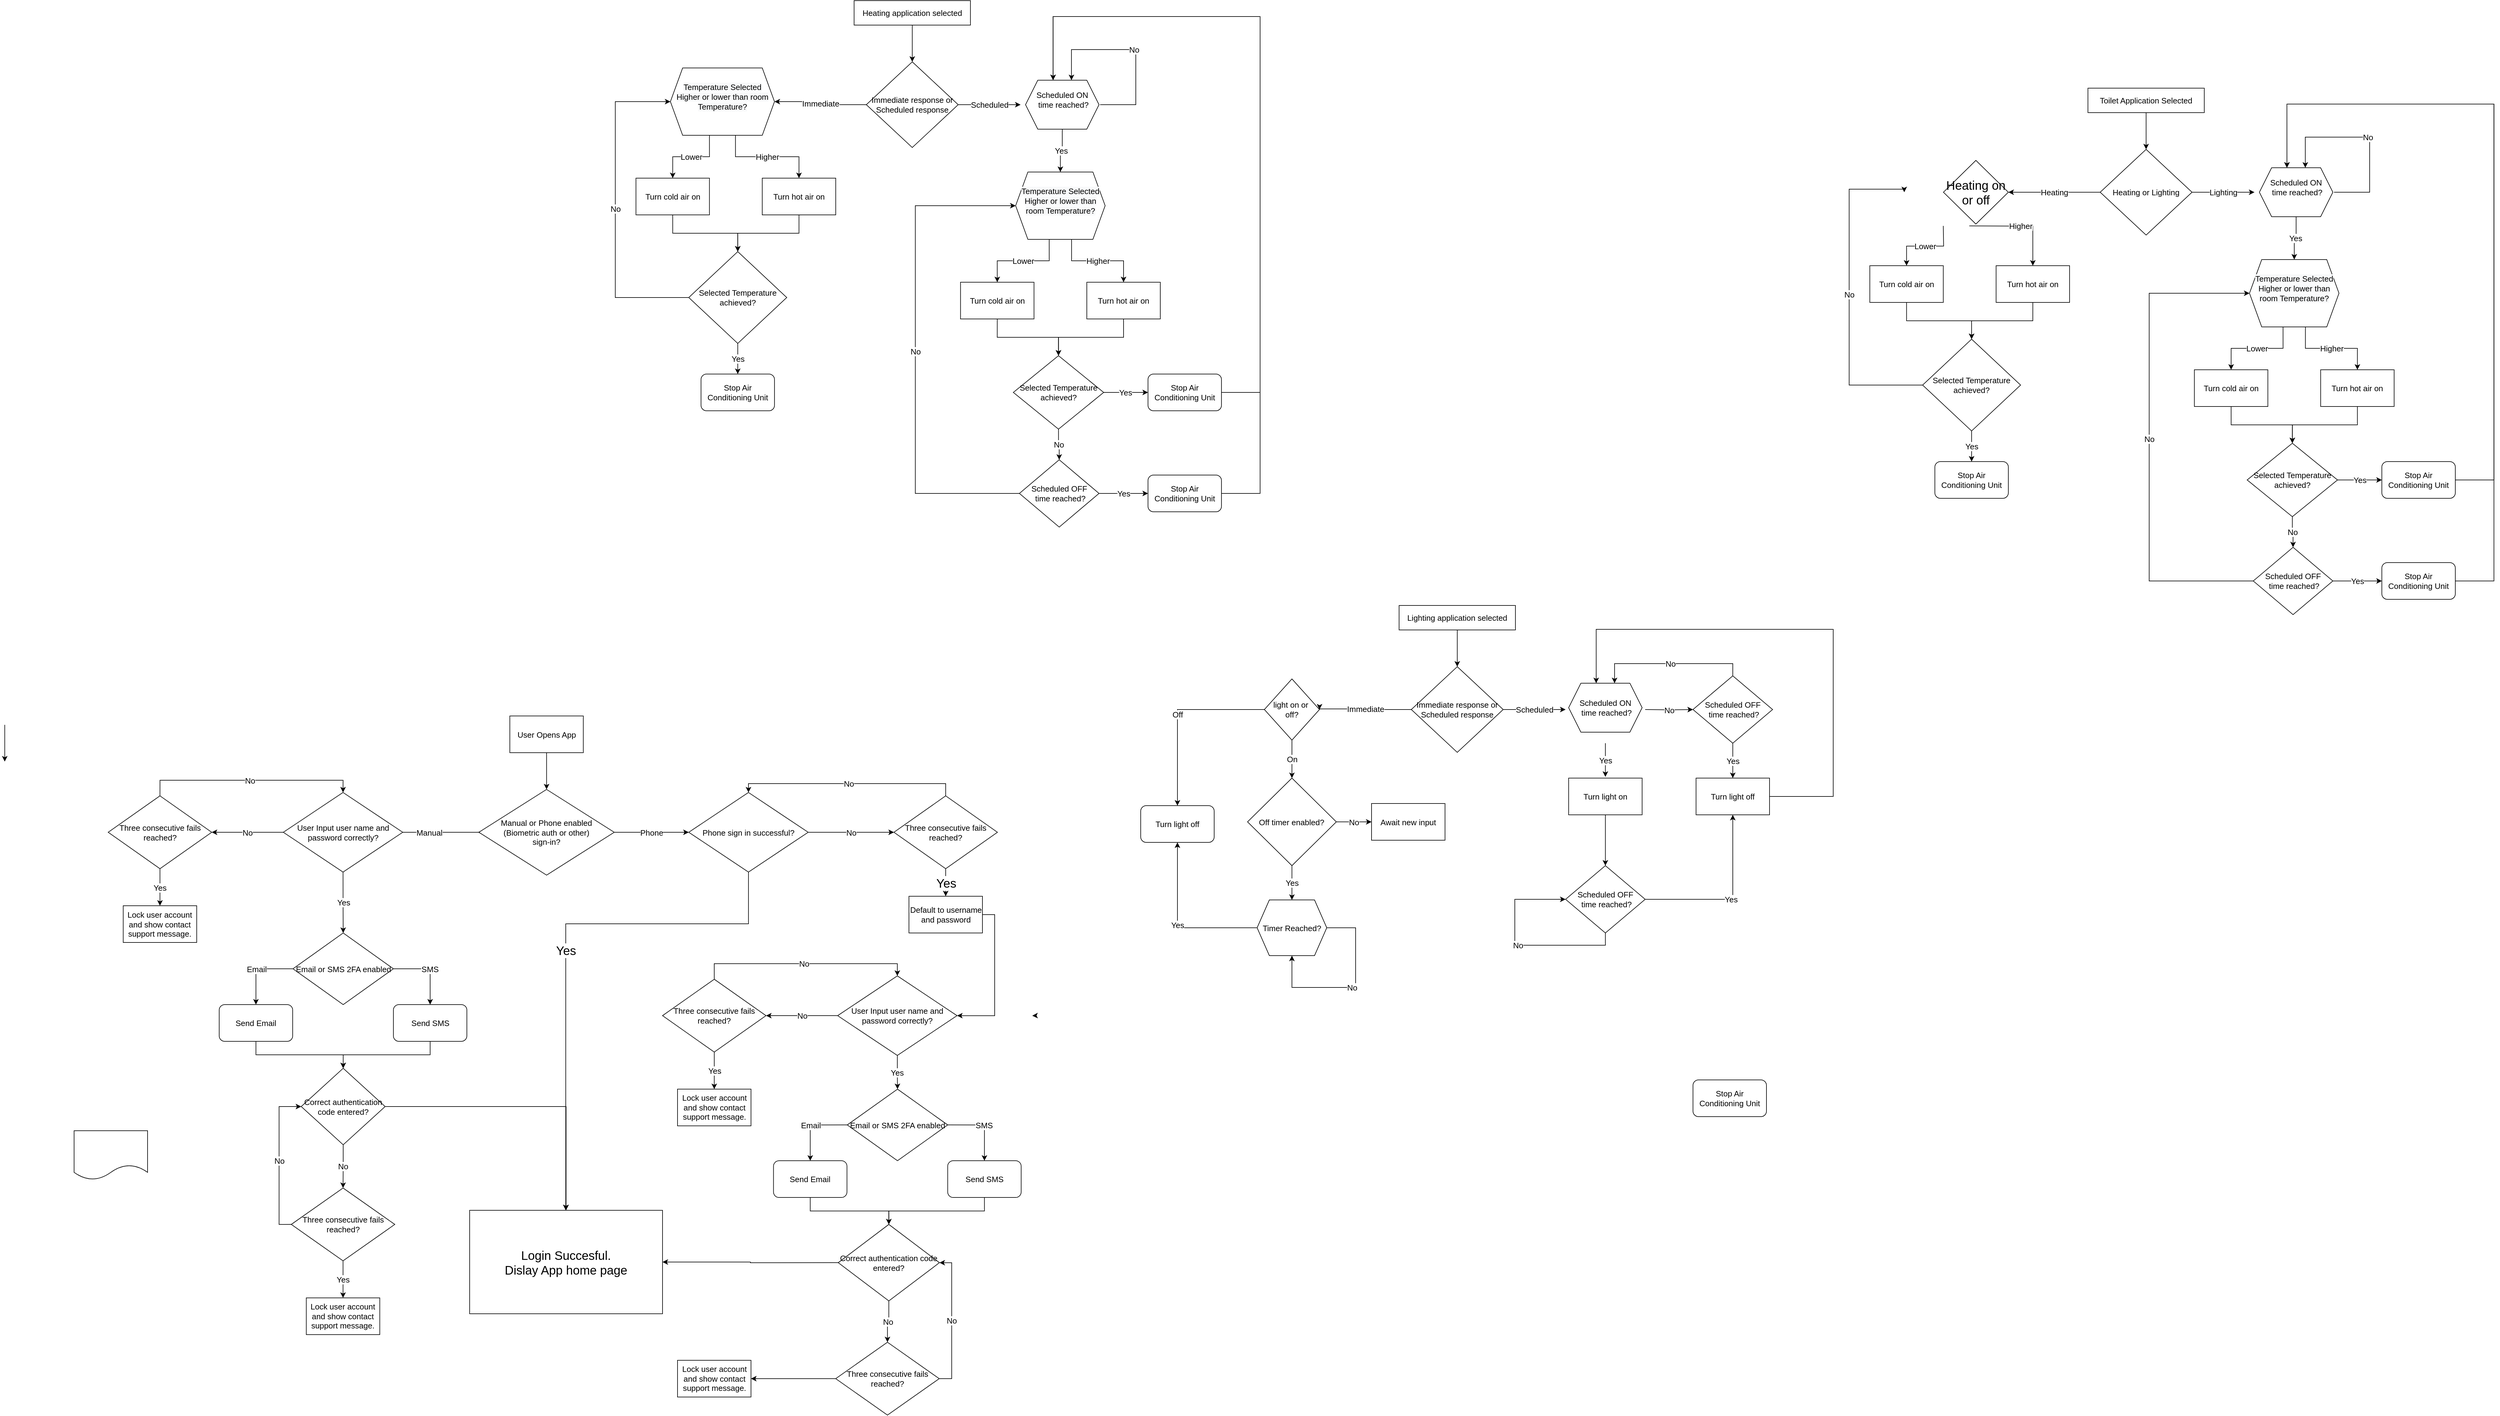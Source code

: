 <mxfile version="20.6.2" type="github">
  <diagram id="C5RBs43oDa-KdzZeNtuy" name="Page-1">
    <mxGraphModel dx="2563" dy="639" grid="1" gridSize="13" guides="1" tooltips="1" connect="1" arrows="1" fold="1" page="0" pageScale="1" pageWidth="1169" pageHeight="827" math="0" shadow="0">
      <root>
        <mxCell id="WIyWlLk6GJQsqaUBKTNV-0" />
        <mxCell id="WIyWlLk6GJQsqaUBKTNV-1" parent="WIyWlLk6GJQsqaUBKTNV-0" />
        <mxCell id="JyNFl8jQq7KqVQruK0Q3-26" style="edgeStyle=orthogonalEdgeStyle;rounded=0;orthogonalLoop=1;jettySize=auto;html=1;exitX=0.5;exitY=1;exitDx=0;exitDy=0;fontSize=13;entryX=0.5;entryY=0;entryDx=0;entryDy=0;" edge="1" parent="WIyWlLk6GJQsqaUBKTNV-1" source="PATcyT5YbckNSoC44WeG-19" target="PATcyT5YbckNSoC44WeG-27">
          <mxGeometry relative="1" as="geometry">
            <mxPoint x="190.001" y="380" as="targetPoint" />
          </mxGeometry>
        </mxCell>
        <mxCell id="PATcyT5YbckNSoC44WeG-19" value="Turn hot air on" style="rounded=0;whiteSpace=wrap;html=1;fontSize=13;" parent="WIyWlLk6GJQsqaUBKTNV-1" vertex="1">
          <mxGeometry x="239.91" y="290" width="120" height="60" as="geometry" />
        </mxCell>
        <mxCell id="JyNFl8jQq7KqVQruK0Q3-24" style="edgeStyle=orthogonalEdgeStyle;rounded=0;orthogonalLoop=1;jettySize=auto;html=1;exitX=0.5;exitY=1;exitDx=0;exitDy=0;entryX=0.5;entryY=0;entryDx=0;entryDy=0;fontSize=13;" edge="1" parent="WIyWlLk6GJQsqaUBKTNV-1" source="PATcyT5YbckNSoC44WeG-20" target="PATcyT5YbckNSoC44WeG-27">
          <mxGeometry relative="1" as="geometry" />
        </mxCell>
        <mxCell id="PATcyT5YbckNSoC44WeG-20" value="Turn cold air on" style="rounded=0;whiteSpace=wrap;html=1;fontSize=13;" parent="WIyWlLk6GJQsqaUBKTNV-1" vertex="1">
          <mxGeometry x="33.66" y="290" width="120" height="60" as="geometry" />
        </mxCell>
        <mxCell id="JyNFl8jQq7KqVQruK0Q3-20" value="Yes" style="edgeStyle=orthogonalEdgeStyle;rounded=0;orthogonalLoop=1;jettySize=auto;html=1;fontSize=13;" edge="1" parent="WIyWlLk6GJQsqaUBKTNV-1" source="PATcyT5YbckNSoC44WeG-27" target="PATcyT5YbckNSoC44WeG-50">
          <mxGeometry relative="1" as="geometry" />
        </mxCell>
        <mxCell id="JyNFl8jQq7KqVQruK0Q3-27" value="No&lt;br style=&quot;font-size: 13px;&quot;&gt;" style="edgeStyle=orthogonalEdgeStyle;rounded=0;orthogonalLoop=1;jettySize=auto;html=1;exitX=0;exitY=0.5;exitDx=0;exitDy=0;entryX=0;entryY=0.5;entryDx=0;entryDy=0;fontSize=13;" edge="1" parent="WIyWlLk6GJQsqaUBKTNV-1" source="PATcyT5YbckNSoC44WeG-27" target="JyNFl8jQq7KqVQruK0Q3-11">
          <mxGeometry relative="1" as="geometry">
            <Array as="points">
              <mxPoint x="-0.09" y="485" />
              <mxPoint x="-0.09" y="165" />
            </Array>
          </mxGeometry>
        </mxCell>
        <mxCell id="PATcyT5YbckNSoC44WeG-27" value="Selected Temperature achieved?" style="rhombus;whiteSpace=wrap;html=1;fontSize=13;" parent="WIyWlLk6GJQsqaUBKTNV-1" vertex="1">
          <mxGeometry x="119.91" y="410" width="160" height="150" as="geometry" />
        </mxCell>
        <mxCell id="PATcyT5YbckNSoC44WeG-50" value="Stop Air Conditioning Unit" style="rounded=1;whiteSpace=wrap;html=1;fontSize=13;" parent="WIyWlLk6GJQsqaUBKTNV-1" vertex="1">
          <mxGeometry x="139.91" y="610" width="120" height="60" as="geometry" />
        </mxCell>
        <mxCell id="JyNFl8jQq7KqVQruK0Q3-87" value="Yes" style="edgeStyle=orthogonalEdgeStyle;rounded=0;orthogonalLoop=1;jettySize=auto;html=1;exitX=0;exitY=0.5;exitDx=0;exitDy=0;entryX=0.5;entryY=1;entryDx=0;entryDy=0;fontSize=13;" edge="1" parent="WIyWlLk6GJQsqaUBKTNV-1" source="PATcyT5YbckNSoC44WeG-54" target="JyNFl8jQq7KqVQruK0Q3-57">
          <mxGeometry relative="1" as="geometry" />
        </mxCell>
        <mxCell id="PATcyT5YbckNSoC44WeG-54" value="Timer Reached?" style="shape=hexagon;perimeter=hexagonPerimeter2;whiteSpace=wrap;html=1;fixedSize=1;fontSize=13;" parent="WIyWlLk6GJQsqaUBKTNV-1" vertex="1">
          <mxGeometry x="1048.11" y="1469" width="113.76" height="91" as="geometry" />
        </mxCell>
        <mxCell id="JyNFl8jQq7KqVQruK0Q3-49" value="" style="edgeStyle=orthogonalEdgeStyle;rounded=0;orthogonalLoop=1;jettySize=auto;html=1;fontSize=13;" edge="1" parent="WIyWlLk6GJQsqaUBKTNV-1" source="JyNFl8jQq7KqVQruK0Q3-0" target="JyNFl8jQq7KqVQruK0Q3-8">
          <mxGeometry relative="1" as="geometry" />
        </mxCell>
        <mxCell id="JyNFl8jQq7KqVQruK0Q3-0" value="Heating application selected" style="rounded=0;whiteSpace=wrap;html=1;fontSize=13;" vertex="1" parent="WIyWlLk6GJQsqaUBKTNV-1">
          <mxGeometry x="389.91" width="190" height="40" as="geometry" />
        </mxCell>
        <mxCell id="JyNFl8jQq7KqVQruK0Q3-10" value="Immediate" style="edgeStyle=orthogonalEdgeStyle;rounded=0;orthogonalLoop=1;jettySize=auto;html=1;fontSize=13;entryX=1;entryY=0.5;entryDx=0;entryDy=0;" edge="1" parent="WIyWlLk6GJQsqaUBKTNV-1" source="JyNFl8jQq7KqVQruK0Q3-8" target="JyNFl8jQq7KqVQruK0Q3-11">
          <mxGeometry relative="1" as="geometry">
            <mxPoint x="482.381" y="340.028" as="targetPoint" />
          </mxGeometry>
        </mxCell>
        <mxCell id="JyNFl8jQq7KqVQruK0Q3-14" value="Scheduled" style="edgeStyle=orthogonalEdgeStyle;rounded=0;orthogonalLoop=1;jettySize=auto;html=1;fontSize=13;" edge="1" parent="WIyWlLk6GJQsqaUBKTNV-1" source="JyNFl8jQq7KqVQruK0Q3-8">
          <mxGeometry relative="1" as="geometry">
            <mxPoint x="661.83" y="170" as="targetPoint" />
          </mxGeometry>
        </mxCell>
        <mxCell id="JyNFl8jQq7KqVQruK0Q3-8" value="Immediate response or Scheduled response" style="rhombus;whiteSpace=wrap;html=1;fontSize=13;" vertex="1" parent="WIyWlLk6GJQsqaUBKTNV-1">
          <mxGeometry x="409.91" y="100" width="150" height="140" as="geometry" />
        </mxCell>
        <mxCell id="JyNFl8jQq7KqVQruK0Q3-22" value="Lower" style="edgeStyle=orthogonalEdgeStyle;rounded=0;orthogonalLoop=1;jettySize=auto;html=1;exitX=0.375;exitY=1;exitDx=0;exitDy=0;entryX=0.5;entryY=0;entryDx=0;entryDy=0;fontSize=13;" edge="1" parent="WIyWlLk6GJQsqaUBKTNV-1" source="JyNFl8jQq7KqVQruK0Q3-11" target="PATcyT5YbckNSoC44WeG-20">
          <mxGeometry relative="1" as="geometry" />
        </mxCell>
        <mxCell id="JyNFl8jQq7KqVQruK0Q3-23" value="Higher" style="edgeStyle=orthogonalEdgeStyle;rounded=0;orthogonalLoop=1;jettySize=auto;html=1;exitX=0.625;exitY=1;exitDx=0;exitDy=0;entryX=0.5;entryY=0;entryDx=0;entryDy=0;fontSize=13;" edge="1" parent="WIyWlLk6GJQsqaUBKTNV-1" source="JyNFl8jQq7KqVQruK0Q3-11" target="PATcyT5YbckNSoC44WeG-19">
          <mxGeometry relative="1" as="geometry" />
        </mxCell>
        <mxCell id="JyNFl8jQq7KqVQruK0Q3-11" value="&#xa;&lt;span style=&quot;color: rgb(0, 0, 0); font-family: Helvetica; font-size: 13px; font-style: normal; font-variant-ligatures: normal; font-variant-caps: normal; font-weight: 400; letter-spacing: normal; orphans: 2; text-align: center; text-indent: 0px; text-transform: none; widows: 2; word-spacing: 0px; -webkit-text-stroke-width: 0px; background-color: rgb(248, 249, 250); text-decoration-thickness: initial; text-decoration-style: initial; text-decoration-color: initial; float: none; display: inline !important;&quot;&gt;Temperature Selected&lt;/span&gt;&lt;br style=&quot;color: rgb(0, 0, 0); font-family: Helvetica; font-size: 13px; font-style: normal; font-variant-ligatures: normal; font-variant-caps: normal; font-weight: 400; letter-spacing: normal; orphans: 2; text-align: center; text-indent: 0px; text-transform: none; widows: 2; word-spacing: 0px; -webkit-text-stroke-width: 0px; background-color: rgb(248, 249, 250); text-decoration-thickness: initial; text-decoration-style: initial; text-decoration-color: initial;&quot;&gt;&lt;span style=&quot;color: rgb(0, 0, 0); font-family: Helvetica; font-size: 13px; font-style: normal; font-variant-ligatures: normal; font-variant-caps: normal; font-weight: 400; letter-spacing: normal; orphans: 2; text-align: center; text-indent: 0px; text-transform: none; widows: 2; word-spacing: 0px; -webkit-text-stroke-width: 0px; background-color: rgb(248, 249, 250); text-decoration-thickness: initial; text-decoration-style: initial; text-decoration-color: initial; float: none; display: inline !important;&quot;&gt;Higher or lower than room Temperature?&lt;/span&gt;&#xa;&#xa;" style="shape=hexagon;perimeter=hexagonPerimeter2;whiteSpace=wrap;html=1;fixedSize=1;fontSize=13;" vertex="1" parent="WIyWlLk6GJQsqaUBKTNV-1">
          <mxGeometry x="89.91" y="110" width="170" height="110" as="geometry" />
        </mxCell>
        <mxCell id="JyNFl8jQq7KqVQruK0Q3-39" value="Yes" style="edgeStyle=orthogonalEdgeStyle;rounded=0;orthogonalLoop=1;jettySize=auto;html=1;fontSize=13;exitX=0.5;exitY=1;exitDx=0;exitDy=0;" edge="1" parent="WIyWlLk6GJQsqaUBKTNV-1" source="JyNFl8jQq7KqVQruK0Q3-106" target="JyNFl8jQq7KqVQruK0Q3-38">
          <mxGeometry relative="1" as="geometry">
            <mxPoint x="726.727" y="224.913" as="sourcePoint" />
          </mxGeometry>
        </mxCell>
        <mxCell id="JyNFl8jQq7KqVQruK0Q3-28" style="edgeStyle=orthogonalEdgeStyle;rounded=0;orthogonalLoop=1;jettySize=auto;html=1;exitX=0.5;exitY=1;exitDx=0;exitDy=0;fontSize=13;entryX=0.5;entryY=0;entryDx=0;entryDy=0;" edge="1" parent="WIyWlLk6GJQsqaUBKTNV-1" source="JyNFl8jQq7KqVQruK0Q3-29" target="JyNFl8jQq7KqVQruK0Q3-34">
          <mxGeometry relative="1" as="geometry">
            <mxPoint x="720.081" y="550" as="targetPoint" />
          </mxGeometry>
        </mxCell>
        <mxCell id="JyNFl8jQq7KqVQruK0Q3-29" value="Turn hot air on" style="rounded=0;whiteSpace=wrap;html=1;fontSize=13;" vertex="1" parent="WIyWlLk6GJQsqaUBKTNV-1">
          <mxGeometry x="769.99" y="460" width="120" height="60" as="geometry" />
        </mxCell>
        <mxCell id="JyNFl8jQq7KqVQruK0Q3-30" style="edgeStyle=orthogonalEdgeStyle;rounded=0;orthogonalLoop=1;jettySize=auto;html=1;exitX=0.5;exitY=1;exitDx=0;exitDy=0;entryX=0.5;entryY=0;entryDx=0;entryDy=0;fontSize=13;" edge="1" parent="WIyWlLk6GJQsqaUBKTNV-1" source="JyNFl8jQq7KqVQruK0Q3-31" target="JyNFl8jQq7KqVQruK0Q3-34">
          <mxGeometry relative="1" as="geometry" />
        </mxCell>
        <mxCell id="JyNFl8jQq7KqVQruK0Q3-31" value="Turn cold air on" style="rounded=0;whiteSpace=wrap;html=1;fontSize=13;" vertex="1" parent="WIyWlLk6GJQsqaUBKTNV-1">
          <mxGeometry x="563.74" y="460" width="120" height="60" as="geometry" />
        </mxCell>
        <mxCell id="JyNFl8jQq7KqVQruK0Q3-41" value="Yes" style="edgeStyle=orthogonalEdgeStyle;rounded=0;orthogonalLoop=1;jettySize=auto;html=1;fontSize=13;" edge="1" parent="WIyWlLk6GJQsqaUBKTNV-1" source="JyNFl8jQq7KqVQruK0Q3-34" target="JyNFl8jQq7KqVQruK0Q3-35">
          <mxGeometry relative="1" as="geometry" />
        </mxCell>
        <mxCell id="JyNFl8jQq7KqVQruK0Q3-47" value="No" style="edgeStyle=orthogonalEdgeStyle;rounded=0;orthogonalLoop=1;jettySize=auto;html=1;fontSize=13;" edge="1" parent="WIyWlLk6GJQsqaUBKTNV-1" source="JyNFl8jQq7KqVQruK0Q3-34" target="JyNFl8jQq7KqVQruK0Q3-44">
          <mxGeometry relative="1" as="geometry" />
        </mxCell>
        <mxCell id="JyNFl8jQq7KqVQruK0Q3-34" value="Selected Temperature achieved?" style="rhombus;whiteSpace=wrap;html=1;fontSize=13;" vertex="1" parent="WIyWlLk6GJQsqaUBKTNV-1">
          <mxGeometry x="649.99" y="580" width="147.5" height="120" as="geometry" />
        </mxCell>
        <mxCell id="JyNFl8jQq7KqVQruK0Q3-107" style="edgeStyle=orthogonalEdgeStyle;rounded=0;orthogonalLoop=1;jettySize=auto;html=1;exitX=1;exitY=0.5;exitDx=0;exitDy=0;entryX=0.375;entryY=0;entryDx=0;entryDy=0;fontSize=13;" edge="1" parent="WIyWlLk6GJQsqaUBKTNV-1" source="JyNFl8jQq7KqVQruK0Q3-35" target="JyNFl8jQq7KqVQruK0Q3-106">
          <mxGeometry relative="1" as="geometry">
            <Array as="points">
              <mxPoint x="1053" y="640" />
              <mxPoint x="1053" y="26" />
              <mxPoint x="715" y="26" />
            </Array>
          </mxGeometry>
        </mxCell>
        <mxCell id="JyNFl8jQq7KqVQruK0Q3-35" value="Stop Air Conditioning Unit" style="rounded=1;whiteSpace=wrap;html=1;fontSize=13;" vertex="1" parent="WIyWlLk6GJQsqaUBKTNV-1">
          <mxGeometry x="869.91" y="610" width="120" height="60" as="geometry" />
        </mxCell>
        <mxCell id="JyNFl8jQq7KqVQruK0Q3-36" value="Lower" style="edgeStyle=orthogonalEdgeStyle;rounded=0;orthogonalLoop=1;jettySize=auto;html=1;exitX=0.375;exitY=1;exitDx=0;exitDy=0;entryX=0.5;entryY=0;entryDx=0;entryDy=0;fontSize=13;" edge="1" parent="WIyWlLk6GJQsqaUBKTNV-1" source="JyNFl8jQq7KqVQruK0Q3-38" target="JyNFl8jQq7KqVQruK0Q3-31">
          <mxGeometry relative="1" as="geometry" />
        </mxCell>
        <mxCell id="JyNFl8jQq7KqVQruK0Q3-37" value="Higher" style="edgeStyle=orthogonalEdgeStyle;rounded=0;orthogonalLoop=1;jettySize=auto;html=1;exitX=0.625;exitY=1;exitDx=0;exitDy=0;entryX=0.5;entryY=0;entryDx=0;entryDy=0;fontSize=13;" edge="1" parent="WIyWlLk6GJQsqaUBKTNV-1" source="JyNFl8jQq7KqVQruK0Q3-38" target="JyNFl8jQq7KqVQruK0Q3-29">
          <mxGeometry relative="1" as="geometry" />
        </mxCell>
        <mxCell id="JyNFl8jQq7KqVQruK0Q3-38" value="&#xa;&lt;span style=&quot;color: rgb(0, 0, 0); font-family: Helvetica; font-size: 13px; font-style: normal; font-variant-ligatures: normal; font-variant-caps: normal; font-weight: 400; letter-spacing: normal; orphans: 2; text-align: center; text-indent: 0px; text-transform: none; widows: 2; word-spacing: 0px; -webkit-text-stroke-width: 0px; background-color: rgb(248, 249, 250); text-decoration-thickness: initial; text-decoration-style: initial; text-decoration-color: initial; float: none; display: inline !important;&quot;&gt;Temperature Selected&lt;/span&gt;&lt;br style=&quot;color: rgb(0, 0, 0); font-family: Helvetica; font-size: 13px; font-style: normal; font-variant-ligatures: normal; font-variant-caps: normal; font-weight: 400; letter-spacing: normal; orphans: 2; text-align: center; text-indent: 0px; text-transform: none; widows: 2; word-spacing: 0px; -webkit-text-stroke-width: 0px; background-color: rgb(248, 249, 250); text-decoration-thickness: initial; text-decoration-style: initial; text-decoration-color: initial;&quot;&gt;&lt;span style=&quot;color: rgb(0, 0, 0); font-family: Helvetica; font-size: 13px; font-style: normal; font-variant-ligatures: normal; font-variant-caps: normal; font-weight: 400; letter-spacing: normal; orphans: 2; text-align: center; text-indent: 0px; text-transform: none; widows: 2; word-spacing: 0px; -webkit-text-stroke-width: 0px; background-color: rgb(248, 249, 250); text-decoration-thickness: initial; text-decoration-style: initial; text-decoration-color: initial; float: none; display: inline !important;&quot;&gt;Higher or lower than room Temperature?&lt;/span&gt;&#xa;&#xa;" style="shape=hexagon;perimeter=hexagonPerimeter2;whiteSpace=wrap;html=1;fixedSize=1;fontSize=13;" vertex="1" parent="WIyWlLk6GJQsqaUBKTNV-1">
          <mxGeometry x="653.74" y="280" width="146.17" height="110" as="geometry" />
        </mxCell>
        <mxCell id="JyNFl8jQq7KqVQruK0Q3-42" value="No" style="edgeStyle=orthogonalEdgeStyle;rounded=0;orthogonalLoop=1;jettySize=auto;html=1;exitX=1;exitY=0.5;exitDx=0;exitDy=0;entryX=0.625;entryY=0;entryDx=0;entryDy=0;fontSize=13;" edge="1" parent="WIyWlLk6GJQsqaUBKTNV-1" target="JyNFl8jQq7KqVQruK0Q3-106">
          <mxGeometry relative="1" as="geometry">
            <mxPoint x="791.83" y="170" as="sourcePoint" />
            <mxPoint x="726.83" y="115" as="targetPoint" />
            <Array as="points">
              <mxPoint x="850" y="170" />
              <mxPoint x="850" y="80" />
              <mxPoint x="745" y="80" />
            </Array>
          </mxGeometry>
        </mxCell>
        <mxCell id="JyNFl8jQq7KqVQruK0Q3-46" value="Yes" style="edgeStyle=orthogonalEdgeStyle;rounded=0;orthogonalLoop=1;jettySize=auto;html=1;fontSize=13;" edge="1" parent="WIyWlLk6GJQsqaUBKTNV-1" source="JyNFl8jQq7KqVQruK0Q3-44" target="JyNFl8jQq7KqVQruK0Q3-45">
          <mxGeometry relative="1" as="geometry" />
        </mxCell>
        <mxCell id="JyNFl8jQq7KqVQruK0Q3-48" value="No" style="edgeStyle=orthogonalEdgeStyle;rounded=0;orthogonalLoop=1;jettySize=auto;html=1;exitX=0;exitY=0.5;exitDx=0;exitDy=0;entryX=0;entryY=0.5;entryDx=0;entryDy=0;fontSize=13;" edge="1" parent="WIyWlLk6GJQsqaUBKTNV-1" source="JyNFl8jQq7KqVQruK0Q3-44" target="JyNFl8jQq7KqVQruK0Q3-38">
          <mxGeometry relative="1" as="geometry">
            <Array as="points">
              <mxPoint x="489.91" y="805" />
              <mxPoint x="489.91" y="335" />
            </Array>
          </mxGeometry>
        </mxCell>
        <mxCell id="JyNFl8jQq7KqVQruK0Q3-44" value="Scheduled OFF&lt;br style=&quot;font-size: 13px;&quot;&gt;&amp;nbsp;time reached?" style="rhombus;whiteSpace=wrap;html=1;fontSize=13;" vertex="1" parent="WIyWlLk6GJQsqaUBKTNV-1">
          <mxGeometry x="659.91" y="750" width="130" height="110" as="geometry" />
        </mxCell>
        <mxCell id="JyNFl8jQq7KqVQruK0Q3-109" style="edgeStyle=orthogonalEdgeStyle;rounded=0;orthogonalLoop=1;jettySize=auto;html=1;exitX=1;exitY=0.5;exitDx=0;exitDy=0;fontSize=13;entryX=0.375;entryY=0;entryDx=0;entryDy=0;" edge="1" parent="WIyWlLk6GJQsqaUBKTNV-1" source="JyNFl8jQq7KqVQruK0Q3-45" target="JyNFl8jQq7KqVQruK0Q3-106">
          <mxGeometry relative="1" as="geometry">
            <mxPoint x="1066" y="-39" as="targetPoint" />
            <Array as="points">
              <mxPoint x="1053" y="805" />
              <mxPoint x="1053" y="26" />
              <mxPoint x="715" y="26" />
            </Array>
          </mxGeometry>
        </mxCell>
        <mxCell id="JyNFl8jQq7KqVQruK0Q3-45" value="Stop Air Conditioning Unit" style="rounded=1;whiteSpace=wrap;html=1;fontSize=13;" vertex="1" parent="WIyWlLk6GJQsqaUBKTNV-1">
          <mxGeometry x="869.91" y="775" width="120" height="60" as="geometry" />
        </mxCell>
        <mxCell id="JyNFl8jQq7KqVQruK0Q3-91" value="No" style="edgeStyle=orthogonalEdgeStyle;rounded=0;orthogonalLoop=1;jettySize=auto;html=1;fontSize=13;" edge="1" parent="WIyWlLk6GJQsqaUBKTNV-1" source="JyNFl8jQq7KqVQruK0Q3-56" target="JyNFl8jQq7KqVQruK0Q3-89">
          <mxGeometry relative="1" as="geometry" />
        </mxCell>
        <mxCell id="JyNFl8jQq7KqVQruK0Q3-94" value="Yes&lt;br style=&quot;font-size: 13px;&quot;&gt;" style="edgeStyle=orthogonalEdgeStyle;rounded=0;orthogonalLoop=1;jettySize=auto;html=1;fontSize=13;" edge="1" parent="WIyWlLk6GJQsqaUBKTNV-1" source="JyNFl8jQq7KqVQruK0Q3-56" target="PATcyT5YbckNSoC44WeG-54">
          <mxGeometry relative="1" as="geometry" />
        </mxCell>
        <mxCell id="JyNFl8jQq7KqVQruK0Q3-56" value="Off timer enabled?" style="rhombus;whiteSpace=wrap;html=1;fontSize=13;" vertex="1" parent="WIyWlLk6GJQsqaUBKTNV-1">
          <mxGeometry x="1032.48" y="1270" width="145.01" height="143" as="geometry" />
        </mxCell>
        <mxCell id="JyNFl8jQq7KqVQruK0Q3-57" value="Turn light off" style="rounded=1;whiteSpace=wrap;html=1;fontSize=13;" vertex="1" parent="WIyWlLk6GJQsqaUBKTNV-1">
          <mxGeometry x="858" y="1315" width="120" height="60" as="geometry" />
        </mxCell>
        <mxCell id="JyNFl8jQq7KqVQruK0Q3-58" value="" style="edgeStyle=orthogonalEdgeStyle;rounded=0;orthogonalLoop=1;jettySize=auto;html=1;fontSize=13;" edge="1" parent="WIyWlLk6GJQsqaUBKTNV-1" source="JyNFl8jQq7KqVQruK0Q3-59" target="JyNFl8jQq7KqVQruK0Q3-62">
          <mxGeometry relative="1" as="geometry" />
        </mxCell>
        <mxCell id="JyNFl8jQq7KqVQruK0Q3-59" value="Lighting application selected" style="rounded=0;whiteSpace=wrap;html=1;fontSize=13;" vertex="1" parent="WIyWlLk6GJQsqaUBKTNV-1">
          <mxGeometry x="1279.99" y="988" width="190" height="40" as="geometry" />
        </mxCell>
        <mxCell id="JyNFl8jQq7KqVQruK0Q3-60" value="Immediate" style="edgeStyle=orthogonalEdgeStyle;rounded=0;orthogonalLoop=1;jettySize=auto;html=1;fontSize=13;entryX=1;entryY=0.5;entryDx=0;entryDy=0;" edge="1" parent="WIyWlLk6GJQsqaUBKTNV-1" source="JyNFl8jQq7KqVQruK0Q3-62" target="JyNFl8jQq7KqVQruK0Q3-84">
          <mxGeometry relative="1" as="geometry">
            <mxPoint x="1149.99" y="1153" as="targetPoint" />
            <Array as="points">
              <mxPoint x="1225" y="1158" />
              <mxPoint x="1120" y="1157" />
            </Array>
          </mxGeometry>
        </mxCell>
        <mxCell id="JyNFl8jQq7KqVQruK0Q3-61" value="Scheduled" style="edgeStyle=orthogonalEdgeStyle;rounded=0;orthogonalLoop=1;jettySize=auto;html=1;fontSize=13;" edge="1" parent="WIyWlLk6GJQsqaUBKTNV-1" source="JyNFl8jQq7KqVQruK0Q3-62">
          <mxGeometry relative="1" as="geometry">
            <mxPoint x="1551.91" y="1158" as="targetPoint" />
          </mxGeometry>
        </mxCell>
        <mxCell id="JyNFl8jQq7KqVQruK0Q3-62" value="Immediate response or Scheduled response" style="rhombus;whiteSpace=wrap;html=1;fontSize=13;" vertex="1" parent="WIyWlLk6GJQsqaUBKTNV-1">
          <mxGeometry x="1299.99" y="1088" width="150" height="140" as="geometry" />
        </mxCell>
        <mxCell id="JyNFl8jQq7KqVQruK0Q3-66" value="Yes" style="edgeStyle=orthogonalEdgeStyle;rounded=0;orthogonalLoop=1;jettySize=auto;html=1;fontSize=13;" edge="1" parent="WIyWlLk6GJQsqaUBKTNV-1">
          <mxGeometry relative="1" as="geometry">
            <mxPoint x="1616.91" y="1213" as="sourcePoint" />
            <mxPoint x="1616.91" y="1268" as="targetPoint" />
          </mxGeometry>
        </mxCell>
        <mxCell id="JyNFl8jQq7KqVQruK0Q3-96" value="No" style="edgeStyle=orthogonalEdgeStyle;rounded=0;orthogonalLoop=1;jettySize=auto;html=1;fontSize=13;" edge="1" parent="WIyWlLk6GJQsqaUBKTNV-1" target="JyNFl8jQq7KqVQruK0Q3-82">
          <mxGeometry relative="1" as="geometry">
            <mxPoint x="1681.91" y="1158" as="sourcePoint" />
          </mxGeometry>
        </mxCell>
        <mxCell id="JyNFl8jQq7KqVQruK0Q3-104" style="edgeStyle=orthogonalEdgeStyle;rounded=0;orthogonalLoop=1;jettySize=auto;html=1;exitX=1;exitY=0.5;exitDx=0;exitDy=0;fontSize=13;entryX=0.375;entryY=0;entryDx=0;entryDy=0;" edge="1" parent="WIyWlLk6GJQsqaUBKTNV-1" source="JyNFl8jQq7KqVQruK0Q3-69" target="JyNFl8jQq7KqVQruK0Q3-105">
          <mxGeometry relative="1" as="geometry">
            <mxPoint x="1703.111" y="797" as="targetPoint" />
            <Array as="points">
              <mxPoint x="1989" y="1300" />
              <mxPoint x="1989" y="1027" />
              <mxPoint x="1602" y="1027" />
            </Array>
          </mxGeometry>
        </mxCell>
        <mxCell id="JyNFl8jQq7KqVQruK0Q3-69" value="Turn light off" style="rounded=0;whiteSpace=wrap;html=1;fontSize=13;" vertex="1" parent="WIyWlLk6GJQsqaUBKTNV-1">
          <mxGeometry x="1764.99" y="1270" width="120" height="60" as="geometry" />
        </mxCell>
        <mxCell id="JyNFl8jQq7KqVQruK0Q3-100" style="edgeStyle=orthogonalEdgeStyle;rounded=0;orthogonalLoop=1;jettySize=auto;html=1;exitX=0.5;exitY=1;exitDx=0;exitDy=0;entryX=0.5;entryY=0;entryDx=0;entryDy=0;fontSize=13;" edge="1" parent="WIyWlLk6GJQsqaUBKTNV-1" source="JyNFl8jQq7KqVQruK0Q3-71" target="JyNFl8jQq7KqVQruK0Q3-99">
          <mxGeometry relative="1" as="geometry" />
        </mxCell>
        <mxCell id="JyNFl8jQq7KqVQruK0Q3-71" value="Turn light on" style="rounded=0;whiteSpace=wrap;html=1;fontSize=13;" vertex="1" parent="WIyWlLk6GJQsqaUBKTNV-1">
          <mxGeometry x="1556.91" y="1270" width="120" height="60" as="geometry" />
        </mxCell>
        <mxCell id="JyNFl8jQq7KqVQruK0Q3-97" value="No" style="edgeStyle=orthogonalEdgeStyle;rounded=0;orthogonalLoop=1;jettySize=auto;html=1;exitX=0.5;exitY=0;exitDx=0;exitDy=0;entryX=0.625;entryY=0;entryDx=0;entryDy=0;fontSize=13;" edge="1" parent="WIyWlLk6GJQsqaUBKTNV-1" source="JyNFl8jQq7KqVQruK0Q3-82" target="JyNFl8jQq7KqVQruK0Q3-105">
          <mxGeometry relative="1" as="geometry">
            <mxPoint x="1616.91" y="1103" as="targetPoint" />
          </mxGeometry>
        </mxCell>
        <mxCell id="JyNFl8jQq7KqVQruK0Q3-98" value="Yes" style="edgeStyle=orthogonalEdgeStyle;rounded=0;orthogonalLoop=1;jettySize=auto;html=1;exitX=0.5;exitY=1;exitDx=0;exitDy=0;entryX=0.5;entryY=0;entryDx=0;entryDy=0;fontSize=13;" edge="1" parent="WIyWlLk6GJQsqaUBKTNV-1" source="JyNFl8jQq7KqVQruK0Q3-82" target="JyNFl8jQq7KqVQruK0Q3-69">
          <mxGeometry relative="1" as="geometry" />
        </mxCell>
        <mxCell id="JyNFl8jQq7KqVQruK0Q3-82" value="Scheduled OFF&lt;br style=&quot;font-size: 13px;&quot;&gt;&amp;nbsp;time reached?" style="rhombus;whiteSpace=wrap;html=1;fontSize=13;" vertex="1" parent="WIyWlLk6GJQsqaUBKTNV-1">
          <mxGeometry x="1759.99" y="1103" width="130" height="110" as="geometry" />
        </mxCell>
        <mxCell id="JyNFl8jQq7KqVQruK0Q3-83" value="Stop Air Conditioning Unit" style="rounded=1;whiteSpace=wrap;html=1;fontSize=13;" vertex="1" parent="WIyWlLk6GJQsqaUBKTNV-1">
          <mxGeometry x="1759.99" y="1763" width="120" height="60" as="geometry" />
        </mxCell>
        <mxCell id="JyNFl8jQq7KqVQruK0Q3-85" value="On" style="edgeStyle=orthogonalEdgeStyle;rounded=0;orthogonalLoop=1;jettySize=auto;html=1;fontSize=13;" edge="1" parent="WIyWlLk6GJQsqaUBKTNV-1" source="JyNFl8jQq7KqVQruK0Q3-84" target="JyNFl8jQq7KqVQruK0Q3-56">
          <mxGeometry relative="1" as="geometry" />
        </mxCell>
        <mxCell id="JyNFl8jQq7KqVQruK0Q3-93" value="Off" style="edgeStyle=orthogonalEdgeStyle;rounded=0;orthogonalLoop=1;jettySize=auto;html=1;exitX=0;exitY=0.5;exitDx=0;exitDy=0;entryX=0.5;entryY=0;entryDx=0;entryDy=0;fontSize=13;" edge="1" parent="WIyWlLk6GJQsqaUBKTNV-1" source="JyNFl8jQq7KqVQruK0Q3-84" target="JyNFl8jQq7KqVQruK0Q3-57">
          <mxGeometry relative="1" as="geometry" />
        </mxCell>
        <mxCell id="JyNFl8jQq7KqVQruK0Q3-84" value="light on or&amp;nbsp;&lt;br style=&quot;font-size: 13px;&quot;&gt;off?" style="rhombus;whiteSpace=wrap;html=1;fontSize=13;" vertex="1" parent="WIyWlLk6GJQsqaUBKTNV-1">
          <mxGeometry x="1059.99" y="1108" width="90" height="100" as="geometry" />
        </mxCell>
        <mxCell id="JyNFl8jQq7KqVQruK0Q3-89" value="Await new input" style="rounded=0;whiteSpace=wrap;html=1;fontSize=13;" vertex="1" parent="WIyWlLk6GJQsqaUBKTNV-1">
          <mxGeometry x="1235" y="1311.5" width="120" height="60" as="geometry" />
        </mxCell>
        <mxCell id="JyNFl8jQq7KqVQruK0Q3-95" value="No" style="edgeStyle=orthogonalEdgeStyle;rounded=0;orthogonalLoop=1;jettySize=auto;html=1;exitX=1;exitY=0.5;exitDx=0;exitDy=0;entryX=0.5;entryY=1;entryDx=0;entryDy=0;fontSize=13;" edge="1" parent="WIyWlLk6GJQsqaUBKTNV-1" source="PATcyT5YbckNSoC44WeG-54" target="PATcyT5YbckNSoC44WeG-54">
          <mxGeometry relative="1" as="geometry">
            <Array as="points">
              <mxPoint x="1209" y="1514" />
              <mxPoint x="1209" y="1612" />
              <mxPoint x="1105" y="1612" />
            </Array>
          </mxGeometry>
        </mxCell>
        <mxCell id="JyNFl8jQq7KqVQruK0Q3-102" value="Yes" style="edgeStyle=orthogonalEdgeStyle;rounded=0;orthogonalLoop=1;jettySize=auto;html=1;exitX=1;exitY=0.5;exitDx=0;exitDy=0;entryX=0.5;entryY=1;entryDx=0;entryDy=0;fontSize=13;" edge="1" parent="WIyWlLk6GJQsqaUBKTNV-1" source="JyNFl8jQq7KqVQruK0Q3-99" target="JyNFl8jQq7KqVQruK0Q3-69">
          <mxGeometry relative="1" as="geometry" />
        </mxCell>
        <mxCell id="JyNFl8jQq7KqVQruK0Q3-99" value="Scheduled OFF&lt;br style=&quot;font-size: 13px;&quot;&gt;&amp;nbsp;time reached?" style="rhombus;whiteSpace=wrap;html=1;fontSize=13;" vertex="1" parent="WIyWlLk6GJQsqaUBKTNV-1">
          <mxGeometry x="1551.91" y="1413" width="130" height="110" as="geometry" />
        </mxCell>
        <mxCell id="JyNFl8jQq7KqVQruK0Q3-101" value="No" style="edgeStyle=orthogonalEdgeStyle;rounded=0;orthogonalLoop=1;jettySize=auto;html=1;exitX=0.5;exitY=1;exitDx=0;exitDy=0;entryX=0;entryY=0.5;entryDx=0;entryDy=0;fontSize=13;" edge="1" parent="WIyWlLk6GJQsqaUBKTNV-1" source="JyNFl8jQq7KqVQruK0Q3-99" target="JyNFl8jQq7KqVQruK0Q3-99">
          <mxGeometry relative="1" as="geometry">
            <Array as="points">
              <mxPoint x="1617" y="1543" />
              <mxPoint x="1469" y="1543" />
              <mxPoint x="1469" y="1468" />
            </Array>
          </mxGeometry>
        </mxCell>
        <mxCell id="JyNFl8jQq7KqVQruK0Q3-105" value="Scheduled ON&#xa; time reached?" style="shape=hexagon;perimeter=hexagonPerimeter2;whiteSpace=wrap;fixedSize=1;fontSize=13;" vertex="1" parent="WIyWlLk6GJQsqaUBKTNV-1">
          <mxGeometry x="1556.91" y="1115" width="120" height="80" as="geometry" />
        </mxCell>
        <mxCell id="JyNFl8jQq7KqVQruK0Q3-106" value="&#xa;&lt;span style=&quot;color: rgb(0, 0, 0); font-family: Helvetica; font-size: 13px; font-style: normal; font-variant-ligatures: normal; font-variant-caps: normal; font-weight: 400; letter-spacing: normal; orphans: 2; text-align: center; text-indent: 0px; text-transform: none; widows: 2; word-spacing: 0px; -webkit-text-stroke-width: 0px; background-color: rgb(255, 255, 255); text-decoration-thickness: initial; text-decoration-style: initial; text-decoration-color: initial; float: none; display: inline !important;&quot;&gt;Scheduled ON&lt;/span&gt;&lt;br style=&quot;color: rgb(0, 0, 0); font-family: Helvetica; font-size: 13px; font-style: normal; font-variant-ligatures: normal; font-variant-caps: normal; font-weight: 400; letter-spacing: normal; orphans: 2; text-align: center; text-indent: 0px; text-transform: none; widows: 2; word-spacing: 0px; -webkit-text-stroke-width: 0px; background-color: rgb(255, 255, 255); text-decoration-thickness: initial; text-decoration-style: initial; text-decoration-color: initial;&quot;&gt;&lt;span style=&quot;color: rgb(0, 0, 0); font-family: Helvetica; font-size: 13px; font-style: normal; font-variant-ligatures: normal; font-variant-caps: normal; font-weight: 400; letter-spacing: normal; orphans: 2; text-align: center; text-indent: 0px; text-transform: none; widows: 2; word-spacing: 0px; -webkit-text-stroke-width: 0px; background-color: rgb(255, 255, 255); text-decoration-thickness: initial; text-decoration-style: initial; text-decoration-color: initial; float: none; display: inline !important;&quot;&gt;&amp;nbsp;time reached?&lt;/span&gt;&#xa;&#xa;" style="shape=hexagon;perimeter=hexagonPerimeter2;whiteSpace=wrap;html=1;fixedSize=1;fontSize=13;" vertex="1" parent="WIyWlLk6GJQsqaUBKTNV-1">
          <mxGeometry x="669.91" y="130" width="120" height="80" as="geometry" />
        </mxCell>
        <mxCell id="JyNFl8jQq7KqVQruK0Q3-112" style="edgeStyle=orthogonalEdgeStyle;rounded=0;orthogonalLoop=1;jettySize=auto;html=1;exitX=0.5;exitY=1;exitDx=0;exitDy=0;fontSize=13;" edge="1" parent="WIyWlLk6GJQsqaUBKTNV-1">
          <mxGeometry relative="1" as="geometry">
            <mxPoint x="-997.25" y="1183" as="sourcePoint" />
            <mxPoint x="-997.25" y="1243" as="targetPoint" />
          </mxGeometry>
        </mxCell>
        <mxCell id="JyNFl8jQq7KqVQruK0Q3-189" style="edgeStyle=orthogonalEdgeStyle;rounded=0;orthogonalLoop=1;jettySize=auto;html=1;exitX=0.5;exitY=1;exitDx=0;exitDy=0;fontSize=20;entryX=0.5;entryY=0;entryDx=0;entryDy=0;" edge="1" parent="WIyWlLk6GJQsqaUBKTNV-1" source="JyNFl8jQq7KqVQruK0Q3-110" target="JyNFl8jQq7KqVQruK0Q3-111">
          <mxGeometry relative="1" as="geometry">
            <mxPoint x="-112" y="1257" as="targetPoint" />
          </mxGeometry>
        </mxCell>
        <mxCell id="JyNFl8jQq7KqVQruK0Q3-110" value="User Opens App" style="rounded=0;whiteSpace=wrap;html=1;fontSize=13;" vertex="1" parent="WIyWlLk6GJQsqaUBKTNV-1">
          <mxGeometry x="-172.34" y="1168.5" width="120" height="60" as="geometry" />
        </mxCell>
        <mxCell id="JyNFl8jQq7KqVQruK0Q3-114" style="edgeStyle=orthogonalEdgeStyle;rounded=0;orthogonalLoop=1;jettySize=auto;html=1;exitX=0;exitY=0.5;exitDx=0;exitDy=0;fontSize=13;" edge="1" parent="WIyWlLk6GJQsqaUBKTNV-1" source="JyNFl8jQq7KqVQruK0Q3-111">
          <mxGeometry relative="1" as="geometry">
            <mxPoint x="-224.394" y="1358.591" as="targetPoint" />
          </mxGeometry>
        </mxCell>
        <mxCell id="JyNFl8jQq7KqVQruK0Q3-116" value="Manual" style="edgeStyle=orthogonalEdgeStyle;rounded=0;orthogonalLoop=1;jettySize=auto;html=1;exitX=0;exitY=0.5;exitDx=0;exitDy=0;fontSize=13;" edge="1" parent="WIyWlLk6GJQsqaUBKTNV-1" source="JyNFl8jQq7KqVQruK0Q3-111">
          <mxGeometry relative="1" as="geometry">
            <mxPoint x="-386.25" y="1358.5" as="targetPoint" />
          </mxGeometry>
        </mxCell>
        <mxCell id="JyNFl8jQq7KqVQruK0Q3-143" value="Phone" style="edgeStyle=orthogonalEdgeStyle;rounded=0;orthogonalLoop=1;jettySize=auto;html=1;exitX=1;exitY=0.5;exitDx=0;exitDy=0;entryX=0;entryY=0.5;entryDx=0;entryDy=0;fontSize=13;" edge="1" parent="WIyWlLk6GJQsqaUBKTNV-1" source="JyNFl8jQq7KqVQruK0Q3-111" target="JyNFl8jQq7KqVQruK0Q3-136">
          <mxGeometry relative="1" as="geometry" />
        </mxCell>
        <mxCell id="JyNFl8jQq7KqVQruK0Q3-111" value="Manual or Phone enabled &lt;br&gt;(Biometric auth or other)&lt;br&gt;sign-in?" style="rhombus;whiteSpace=wrap;html=1;fontSize=13;" vertex="1" parent="WIyWlLk6GJQsqaUBKTNV-1">
          <mxGeometry x="-222.84" y="1288.5" width="221" height="140" as="geometry" />
        </mxCell>
        <mxCell id="JyNFl8jQq7KqVQruK0Q3-120" value="No" style="edgeStyle=orthogonalEdgeStyle;rounded=0;orthogonalLoop=1;jettySize=auto;html=1;fontSize=13;" edge="1" parent="WIyWlLk6GJQsqaUBKTNV-1" source="JyNFl8jQq7KqVQruK0Q3-118" target="JyNFl8jQq7KqVQruK0Q3-119">
          <mxGeometry relative="1" as="geometry" />
        </mxCell>
        <mxCell id="JyNFl8jQq7KqVQruK0Q3-126" value="Yes" style="edgeStyle=orthogonalEdgeStyle;rounded=0;orthogonalLoop=1;jettySize=auto;html=1;exitX=0.5;exitY=1;exitDx=0;exitDy=0;fontSize=13;" edge="1" parent="WIyWlLk6GJQsqaUBKTNV-1" source="JyNFl8jQq7KqVQruK0Q3-118" target="JyNFl8jQq7KqVQruK0Q3-125">
          <mxGeometry relative="1" as="geometry" />
        </mxCell>
        <mxCell id="JyNFl8jQq7KqVQruK0Q3-118" value="User Input user name and password correctly?" style="rhombus;whiteSpace=wrap;html=1;fontSize=13;" vertex="1" parent="WIyWlLk6GJQsqaUBKTNV-1">
          <mxGeometry x="-542.25" y="1293.5" width="195" height="130" as="geometry" />
        </mxCell>
        <mxCell id="JyNFl8jQq7KqVQruK0Q3-121" value="No" style="edgeStyle=orthogonalEdgeStyle;rounded=0;orthogonalLoop=1;jettySize=auto;html=1;exitX=0.5;exitY=0;exitDx=0;exitDy=0;entryX=0.5;entryY=0;entryDx=0;entryDy=0;fontSize=13;" edge="1" parent="WIyWlLk6GJQsqaUBKTNV-1" source="JyNFl8jQq7KqVQruK0Q3-119" target="JyNFl8jQq7KqVQruK0Q3-118">
          <mxGeometry relative="1" as="geometry" />
        </mxCell>
        <mxCell id="JyNFl8jQq7KqVQruK0Q3-124" value="Yes" style="edgeStyle=orthogonalEdgeStyle;rounded=0;orthogonalLoop=1;jettySize=auto;html=1;exitX=0.5;exitY=1;exitDx=0;exitDy=0;entryX=0.5;entryY=0;entryDx=0;entryDy=0;fontSize=13;" edge="1" parent="WIyWlLk6GJQsqaUBKTNV-1" source="JyNFl8jQq7KqVQruK0Q3-119" target="JyNFl8jQq7KqVQruK0Q3-123">
          <mxGeometry relative="1" as="geometry" />
        </mxCell>
        <mxCell id="JyNFl8jQq7KqVQruK0Q3-119" value="Three consecutive fails reached?" style="rhombus;whiteSpace=wrap;html=1;fontSize=13;" vertex="1" parent="WIyWlLk6GJQsqaUBKTNV-1">
          <mxGeometry x="-828.25" y="1299" width="169" height="119" as="geometry" />
        </mxCell>
        <mxCell id="JyNFl8jQq7KqVQruK0Q3-123" value="Lock user account and show contact support message." style="rounded=0;whiteSpace=wrap;html=1;fontSize=13;" vertex="1" parent="WIyWlLk6GJQsqaUBKTNV-1">
          <mxGeometry x="-803.75" y="1478.5" width="120" height="60" as="geometry" />
        </mxCell>
        <mxCell id="JyNFl8jQq7KqVQruK0Q3-129" value="SMS" style="edgeStyle=orthogonalEdgeStyle;rounded=0;orthogonalLoop=1;jettySize=auto;html=1;exitX=1;exitY=0.5;exitDx=0;exitDy=0;entryX=0.5;entryY=0;entryDx=0;entryDy=0;fontSize=13;" edge="1" parent="WIyWlLk6GJQsqaUBKTNV-1" source="JyNFl8jQq7KqVQruK0Q3-125" target="JyNFl8jQq7KqVQruK0Q3-128">
          <mxGeometry relative="1" as="geometry" />
        </mxCell>
        <mxCell id="JyNFl8jQq7KqVQruK0Q3-130" value="Email" style="edgeStyle=orthogonalEdgeStyle;rounded=0;orthogonalLoop=1;jettySize=auto;html=1;exitX=0;exitY=0.5;exitDx=0;exitDy=0;entryX=0.5;entryY=0;entryDx=0;entryDy=0;fontSize=13;" edge="1" parent="WIyWlLk6GJQsqaUBKTNV-1" source="JyNFl8jQq7KqVQruK0Q3-125" target="JyNFl8jQq7KqVQruK0Q3-127">
          <mxGeometry relative="1" as="geometry">
            <Array as="points">
              <mxPoint x="-587" y="1582" />
            </Array>
          </mxGeometry>
        </mxCell>
        <mxCell id="JyNFl8jQq7KqVQruK0Q3-125" value="Email or SMS 2FA enabled" style="rhombus;whiteSpace=wrap;html=1;fontSize=13;" vertex="1" parent="WIyWlLk6GJQsqaUBKTNV-1">
          <mxGeometry x="-526.5" y="1523" width="164" height="117" as="geometry" />
        </mxCell>
        <mxCell id="JyNFl8jQq7KqVQruK0Q3-133" style="edgeStyle=orthogonalEdgeStyle;rounded=0;orthogonalLoop=1;jettySize=auto;html=1;exitX=0.5;exitY=1;exitDx=0;exitDy=0;entryX=0.5;entryY=0;entryDx=0;entryDy=0;fontSize=13;" edge="1" parent="WIyWlLk6GJQsqaUBKTNV-1" source="JyNFl8jQq7KqVQruK0Q3-127" target="JyNFl8jQq7KqVQruK0Q3-132">
          <mxGeometry relative="1" as="geometry" />
        </mxCell>
        <mxCell id="JyNFl8jQq7KqVQruK0Q3-127" value="Send Email" style="rounded=1;whiteSpace=wrap;html=1;fontSize=13;" vertex="1" parent="WIyWlLk6GJQsqaUBKTNV-1">
          <mxGeometry x="-647" y="1640" width="120" height="60" as="geometry" />
        </mxCell>
        <mxCell id="JyNFl8jQq7KqVQruK0Q3-134" style="edgeStyle=orthogonalEdgeStyle;rounded=0;orthogonalLoop=1;jettySize=auto;html=1;exitX=0.5;exitY=1;exitDx=0;exitDy=0;fontSize=13;" edge="1" parent="WIyWlLk6GJQsqaUBKTNV-1" source="JyNFl8jQq7KqVQruK0Q3-128" target="JyNFl8jQq7KqVQruK0Q3-132">
          <mxGeometry relative="1" as="geometry" />
        </mxCell>
        <mxCell id="JyNFl8jQq7KqVQruK0Q3-128" value="Send SMS" style="rounded=1;whiteSpace=wrap;html=1;fontSize=13;" vertex="1" parent="WIyWlLk6GJQsqaUBKTNV-1">
          <mxGeometry x="-362.5" y="1640" width="120" height="60" as="geometry" />
        </mxCell>
        <mxCell id="JyNFl8jQq7KqVQruK0Q3-178" value="No" style="edgeStyle=orthogonalEdgeStyle;rounded=0;orthogonalLoop=1;jettySize=auto;html=1;exitX=0.5;exitY=1;exitDx=0;exitDy=0;entryX=0.5;entryY=0;entryDx=0;entryDy=0;fontSize=13;" edge="1" parent="WIyWlLk6GJQsqaUBKTNV-1" source="JyNFl8jQq7KqVQruK0Q3-132" target="JyNFl8jQq7KqVQruK0Q3-170">
          <mxGeometry relative="1" as="geometry" />
        </mxCell>
        <mxCell id="JyNFl8jQq7KqVQruK0Q3-183" style="edgeStyle=orthogonalEdgeStyle;rounded=0;orthogonalLoop=1;jettySize=auto;html=1;exitX=1;exitY=0.5;exitDx=0;exitDy=0;fontSize=20;" edge="1" parent="WIyWlLk6GJQsqaUBKTNV-1" source="JyNFl8jQq7KqVQruK0Q3-132" target="JyNFl8jQq7KqVQruK0Q3-182">
          <mxGeometry relative="1" as="geometry" />
        </mxCell>
        <mxCell id="JyNFl8jQq7KqVQruK0Q3-132" value="Correct authentication code entered?" style="rhombus;whiteSpace=wrap;html=1;fontSize=13;" vertex="1" parent="WIyWlLk6GJQsqaUBKTNV-1">
          <mxGeometry x="-513" y="1744" width="137" height="125" as="geometry" />
        </mxCell>
        <mxCell id="JyNFl8jQq7KqVQruK0Q3-144" value="No" style="edgeStyle=orthogonalEdgeStyle;rounded=0;orthogonalLoop=1;jettySize=auto;html=1;fontSize=13;" edge="1" parent="WIyWlLk6GJQsqaUBKTNV-1" source="JyNFl8jQq7KqVQruK0Q3-136" target="JyNFl8jQq7KqVQruK0Q3-139">
          <mxGeometry relative="1" as="geometry" />
        </mxCell>
        <mxCell id="JyNFl8jQq7KqVQruK0Q3-194" value="Yes" style="edgeStyle=orthogonalEdgeStyle;rounded=0;orthogonalLoop=1;jettySize=auto;html=1;exitX=0.5;exitY=1;exitDx=0;exitDy=0;fontSize=20;" edge="1" parent="WIyWlLk6GJQsqaUBKTNV-1" source="JyNFl8jQq7KqVQruK0Q3-136" target="JyNFl8jQq7KqVQruK0Q3-182">
          <mxGeometry relative="1" as="geometry">
            <Array as="points">
              <mxPoint x="218" y="1508" />
              <mxPoint x="-81" y="1508" />
            </Array>
          </mxGeometry>
        </mxCell>
        <mxCell id="JyNFl8jQq7KqVQruK0Q3-136" value="Phone sign in successful?" style="rhombus;whiteSpace=wrap;html=1;fontSize=13;" vertex="1" parent="WIyWlLk6GJQsqaUBKTNV-1">
          <mxGeometry x="119.91" y="1293.5" width="195" height="130" as="geometry" />
        </mxCell>
        <mxCell id="JyNFl8jQq7KqVQruK0Q3-145" value="No" style="edgeStyle=orthogonalEdgeStyle;rounded=0;orthogonalLoop=1;jettySize=auto;html=1;exitX=0.5;exitY=0;exitDx=0;exitDy=0;entryX=0.5;entryY=0;entryDx=0;entryDy=0;fontSize=13;" edge="1" parent="WIyWlLk6GJQsqaUBKTNV-1" source="JyNFl8jQq7KqVQruK0Q3-139" target="JyNFl8jQq7KqVQruK0Q3-136">
          <mxGeometry relative="1" as="geometry" />
        </mxCell>
        <mxCell id="JyNFl8jQq7KqVQruK0Q3-193" value="Yes" style="edgeStyle=orthogonalEdgeStyle;rounded=0;orthogonalLoop=1;jettySize=auto;html=1;exitX=0.5;exitY=1;exitDx=0;exitDy=0;entryX=0.5;entryY=0;entryDx=0;entryDy=0;fontSize=20;" edge="1" parent="WIyWlLk6GJQsqaUBKTNV-1" source="JyNFl8jQq7KqVQruK0Q3-139" target="JyNFl8jQq7KqVQruK0Q3-146">
          <mxGeometry relative="1" as="geometry" />
        </mxCell>
        <mxCell id="JyNFl8jQq7KqVQruK0Q3-139" value="Three consecutive fails reached?" style="rhombus;whiteSpace=wrap;html=1;fontSize=13;" vertex="1" parent="WIyWlLk6GJQsqaUBKTNV-1">
          <mxGeometry x="455" y="1299" width="169" height="119" as="geometry" />
        </mxCell>
        <mxCell id="JyNFl8jQq7KqVQruK0Q3-192" style="edgeStyle=orthogonalEdgeStyle;rounded=0;orthogonalLoop=1;jettySize=auto;html=1;exitX=1;exitY=0.5;exitDx=0;exitDy=0;entryX=1;entryY=0.5;entryDx=0;entryDy=0;fontSize=20;" edge="1" parent="WIyWlLk6GJQsqaUBKTNV-1" source="JyNFl8jQq7KqVQruK0Q3-146" target="JyNFl8jQq7KqVQruK0Q3-155">
          <mxGeometry relative="1" as="geometry" />
        </mxCell>
        <mxCell id="JyNFl8jQq7KqVQruK0Q3-146" value="Default to username and password" style="rounded=0;whiteSpace=wrap;html=1;fontSize=13;" vertex="1" parent="WIyWlLk6GJQsqaUBKTNV-1">
          <mxGeometry x="479.5" y="1463" width="120" height="60" as="geometry" />
        </mxCell>
        <mxCell id="JyNFl8jQq7KqVQruK0Q3-151" style="edgeStyle=orthogonalEdgeStyle;rounded=0;orthogonalLoop=1;jettySize=auto;html=1;exitX=0;exitY=0.5;exitDx=0;exitDy=0;fontSize=13;" edge="1" parent="WIyWlLk6GJQsqaUBKTNV-1">
          <mxGeometry relative="1" as="geometry">
            <mxPoint x="682.44" y="1658.06" as="sourcePoint" />
            <mxPoint x="680.886" y="1658.151" as="targetPoint" />
          </mxGeometry>
        </mxCell>
        <mxCell id="JyNFl8jQq7KqVQruK0Q3-153" value="No" style="edgeStyle=orthogonalEdgeStyle;rounded=0;orthogonalLoop=1;jettySize=auto;html=1;fontSize=13;" edge="1" parent="WIyWlLk6GJQsqaUBKTNV-1" source="JyNFl8jQq7KqVQruK0Q3-155" target="JyNFl8jQq7KqVQruK0Q3-158">
          <mxGeometry relative="1" as="geometry" />
        </mxCell>
        <mxCell id="JyNFl8jQq7KqVQruK0Q3-154" value="Yes" style="edgeStyle=orthogonalEdgeStyle;rounded=0;orthogonalLoop=1;jettySize=auto;html=1;exitX=0.5;exitY=1;exitDx=0;exitDy=0;fontSize=13;" edge="1" parent="WIyWlLk6GJQsqaUBKTNV-1" source="JyNFl8jQq7KqVQruK0Q3-155" target="JyNFl8jQq7KqVQruK0Q3-162">
          <mxGeometry relative="1" as="geometry" />
        </mxCell>
        <mxCell id="JyNFl8jQq7KqVQruK0Q3-155" value="User Input user name and password correctly?" style="rhombus;whiteSpace=wrap;html=1;fontSize=13;" vertex="1" parent="WIyWlLk6GJQsqaUBKTNV-1">
          <mxGeometry x="363.03" y="1593.06" width="195" height="130" as="geometry" />
        </mxCell>
        <mxCell id="JyNFl8jQq7KqVQruK0Q3-156" value="No" style="edgeStyle=orthogonalEdgeStyle;rounded=0;orthogonalLoop=1;jettySize=auto;html=1;exitX=0.5;exitY=0;exitDx=0;exitDy=0;entryX=0.5;entryY=0;entryDx=0;entryDy=0;fontSize=13;" edge="1" parent="WIyWlLk6GJQsqaUBKTNV-1" source="JyNFl8jQq7KqVQruK0Q3-158" target="JyNFl8jQq7KqVQruK0Q3-155">
          <mxGeometry relative="1" as="geometry" />
        </mxCell>
        <mxCell id="JyNFl8jQq7KqVQruK0Q3-157" value="Yes" style="edgeStyle=orthogonalEdgeStyle;rounded=0;orthogonalLoop=1;jettySize=auto;html=1;exitX=0.5;exitY=1;exitDx=0;exitDy=0;entryX=0.5;entryY=0;entryDx=0;entryDy=0;fontSize=13;" edge="1" parent="WIyWlLk6GJQsqaUBKTNV-1" source="JyNFl8jQq7KqVQruK0Q3-158" target="JyNFl8jQq7KqVQruK0Q3-159">
          <mxGeometry relative="1" as="geometry" />
        </mxCell>
        <mxCell id="JyNFl8jQq7KqVQruK0Q3-158" value="Three consecutive fails reached?" style="rhombus;whiteSpace=wrap;html=1;fontSize=13;" vertex="1" parent="WIyWlLk6GJQsqaUBKTNV-1">
          <mxGeometry x="77.03" y="1598.56" width="169" height="119" as="geometry" />
        </mxCell>
        <mxCell id="JyNFl8jQq7KqVQruK0Q3-159" value="Lock user account and show contact support message." style="rounded=0;whiteSpace=wrap;html=1;fontSize=13;" vertex="1" parent="WIyWlLk6GJQsqaUBKTNV-1">
          <mxGeometry x="101.53" y="1778.06" width="120" height="60" as="geometry" />
        </mxCell>
        <mxCell id="JyNFl8jQq7KqVQruK0Q3-160" value="SMS" style="edgeStyle=orthogonalEdgeStyle;rounded=0;orthogonalLoop=1;jettySize=auto;html=1;exitX=1;exitY=0.5;exitDx=0;exitDy=0;entryX=0.5;entryY=0;entryDx=0;entryDy=0;fontSize=13;" edge="1" parent="WIyWlLk6GJQsqaUBKTNV-1" source="JyNFl8jQq7KqVQruK0Q3-162" target="JyNFl8jQq7KqVQruK0Q3-166">
          <mxGeometry relative="1" as="geometry" />
        </mxCell>
        <mxCell id="JyNFl8jQq7KqVQruK0Q3-161" value="Email" style="edgeStyle=orthogonalEdgeStyle;rounded=0;orthogonalLoop=1;jettySize=auto;html=1;exitX=0;exitY=0.5;exitDx=0;exitDy=0;entryX=0.5;entryY=0;entryDx=0;entryDy=0;fontSize=13;" edge="1" parent="WIyWlLk6GJQsqaUBKTNV-1" source="JyNFl8jQq7KqVQruK0Q3-162" target="JyNFl8jQq7KqVQruK0Q3-164">
          <mxGeometry relative="1" as="geometry">
            <Array as="points">
              <mxPoint x="318.28" y="1837.06" />
            </Array>
          </mxGeometry>
        </mxCell>
        <mxCell id="JyNFl8jQq7KqVQruK0Q3-162" value="Email or SMS 2FA enabled" style="rhombus;whiteSpace=wrap;html=1;fontSize=13;" vertex="1" parent="WIyWlLk6GJQsqaUBKTNV-1">
          <mxGeometry x="378.78" y="1778.06" width="164" height="117" as="geometry" />
        </mxCell>
        <mxCell id="JyNFl8jQq7KqVQruK0Q3-163" style="edgeStyle=orthogonalEdgeStyle;rounded=0;orthogonalLoop=1;jettySize=auto;html=1;exitX=0.5;exitY=1;exitDx=0;exitDy=0;entryX=0.5;entryY=0;entryDx=0;entryDy=0;fontSize=13;" edge="1" parent="WIyWlLk6GJQsqaUBKTNV-1" source="JyNFl8jQq7KqVQruK0Q3-164" target="JyNFl8jQq7KqVQruK0Q3-167">
          <mxGeometry relative="1" as="geometry" />
        </mxCell>
        <mxCell id="JyNFl8jQq7KqVQruK0Q3-164" value="Send Email" style="rounded=1;whiteSpace=wrap;html=1;fontSize=13;" vertex="1" parent="WIyWlLk6GJQsqaUBKTNV-1">
          <mxGeometry x="258.28" y="1895.06" width="120" height="60" as="geometry" />
        </mxCell>
        <mxCell id="JyNFl8jQq7KqVQruK0Q3-165" style="edgeStyle=orthogonalEdgeStyle;rounded=0;orthogonalLoop=1;jettySize=auto;html=1;exitX=0.5;exitY=1;exitDx=0;exitDy=0;fontSize=13;" edge="1" parent="WIyWlLk6GJQsqaUBKTNV-1" source="JyNFl8jQq7KqVQruK0Q3-166" target="JyNFl8jQq7KqVQruK0Q3-167">
          <mxGeometry relative="1" as="geometry" />
        </mxCell>
        <mxCell id="JyNFl8jQq7KqVQruK0Q3-166" value="Send SMS" style="rounded=1;whiteSpace=wrap;html=1;fontSize=13;" vertex="1" parent="WIyWlLk6GJQsqaUBKTNV-1">
          <mxGeometry x="542.78" y="1895.06" width="120" height="60" as="geometry" />
        </mxCell>
        <mxCell id="JyNFl8jQq7KqVQruK0Q3-179" value="No" style="edgeStyle=orthogonalEdgeStyle;rounded=0;orthogonalLoop=1;jettySize=auto;html=1;exitX=0.5;exitY=1;exitDx=0;exitDy=0;fontSize=13;" edge="1" parent="WIyWlLk6GJQsqaUBKTNV-1" source="JyNFl8jQq7KqVQruK0Q3-167" target="JyNFl8jQq7KqVQruK0Q3-176">
          <mxGeometry relative="1" as="geometry" />
        </mxCell>
        <mxCell id="JyNFl8jQq7KqVQruK0Q3-191" style="edgeStyle=orthogonalEdgeStyle;rounded=0;orthogonalLoop=1;jettySize=auto;html=1;exitX=0;exitY=0.5;exitDx=0;exitDy=0;fontSize=20;entryX=1;entryY=0.5;entryDx=0;entryDy=0;" edge="1" parent="WIyWlLk6GJQsqaUBKTNV-1" source="JyNFl8jQq7KqVQruK0Q3-167" target="JyNFl8jQq7KqVQruK0Q3-182">
          <mxGeometry relative="1" as="geometry">
            <mxPoint x="-117.429" y="1959.935" as="targetPoint" />
          </mxGeometry>
        </mxCell>
        <mxCell id="JyNFl8jQq7KqVQruK0Q3-167" value="Correct authentication code entered?" style="rhombus;whiteSpace=wrap;html=1;fontSize=13;" vertex="1" parent="WIyWlLk6GJQsqaUBKTNV-1">
          <mxGeometry x="364" y="1999.06" width="165.28" height="125" as="geometry" />
        </mxCell>
        <mxCell id="JyNFl8jQq7KqVQruK0Q3-169" value="Yes" style="edgeStyle=orthogonalEdgeStyle;rounded=0;orthogonalLoop=1;jettySize=auto;html=1;exitX=0.5;exitY=1;exitDx=0;exitDy=0;entryX=0.5;entryY=0;entryDx=0;entryDy=0;fontSize=13;" edge="1" parent="WIyWlLk6GJQsqaUBKTNV-1" source="JyNFl8jQq7KqVQruK0Q3-170" target="JyNFl8jQq7KqVQruK0Q3-171">
          <mxGeometry relative="1" as="geometry" />
        </mxCell>
        <mxCell id="JyNFl8jQq7KqVQruK0Q3-181" value="No" style="edgeStyle=orthogonalEdgeStyle;rounded=0;orthogonalLoop=1;jettySize=auto;html=1;exitX=0;exitY=0.5;exitDx=0;exitDy=0;entryX=0;entryY=0.5;entryDx=0;entryDy=0;fontSize=13;" edge="1" parent="WIyWlLk6GJQsqaUBKTNV-1" source="JyNFl8jQq7KqVQruK0Q3-170" target="JyNFl8jQq7KqVQruK0Q3-132">
          <mxGeometry relative="1" as="geometry" />
        </mxCell>
        <mxCell id="JyNFl8jQq7KqVQruK0Q3-170" value="Three consecutive fails reached?" style="rhombus;whiteSpace=wrap;html=1;fontSize=13;" vertex="1" parent="WIyWlLk6GJQsqaUBKTNV-1">
          <mxGeometry x="-529.25" y="1939.56" width="169" height="119" as="geometry" />
        </mxCell>
        <mxCell id="JyNFl8jQq7KqVQruK0Q3-171" value="Lock user account and show contact support message." style="rounded=0;whiteSpace=wrap;html=1;fontSize=13;" vertex="1" parent="WIyWlLk6GJQsqaUBKTNV-1">
          <mxGeometry x="-504.75" y="2119.06" width="120" height="60" as="geometry" />
        </mxCell>
        <mxCell id="JyNFl8jQq7KqVQruK0Q3-180" value="No" style="edgeStyle=orthogonalEdgeStyle;rounded=0;orthogonalLoop=1;jettySize=auto;html=1;exitX=1;exitY=0.5;exitDx=0;exitDy=0;entryX=1;entryY=0.5;entryDx=0;entryDy=0;fontSize=13;" edge="1" parent="WIyWlLk6GJQsqaUBKTNV-1" source="JyNFl8jQq7KqVQruK0Q3-176" target="JyNFl8jQq7KqVQruK0Q3-167">
          <mxGeometry relative="1" as="geometry" />
        </mxCell>
        <mxCell id="JyNFl8jQq7KqVQruK0Q3-195" style="edgeStyle=orthogonalEdgeStyle;rounded=0;orthogonalLoop=1;jettySize=auto;html=1;exitX=0;exitY=0.5;exitDx=0;exitDy=0;entryX=1;entryY=0.5;entryDx=0;entryDy=0;fontSize=20;" edge="1" parent="WIyWlLk6GJQsqaUBKTNV-1" source="JyNFl8jQq7KqVQruK0Q3-176">
          <mxGeometry relative="1" as="geometry">
            <mxPoint x="221.53" y="2251" as="targetPoint" />
          </mxGeometry>
        </mxCell>
        <mxCell id="JyNFl8jQq7KqVQruK0Q3-176" value="Three consecutive fails reached?" style="rhombus;whiteSpace=wrap;html=1;fontSize=13;" vertex="1" parent="WIyWlLk6GJQsqaUBKTNV-1">
          <mxGeometry x="359.91" y="2191.5" width="169" height="119" as="geometry" />
        </mxCell>
        <mxCell id="JyNFl8jQq7KqVQruK0Q3-177" value="Lock user account and show contact support message." style="rounded=0;whiteSpace=wrap;html=1;fontSize=13;" vertex="1" parent="WIyWlLk6GJQsqaUBKTNV-1">
          <mxGeometry x="101.53" y="2221" width="120" height="60" as="geometry" />
        </mxCell>
        <mxCell id="JyNFl8jQq7KqVQruK0Q3-182" value="Login Succesful.&lt;br style=&quot;font-size: 20px;&quot;&gt;Dislay App home page" style="rounded=0;whiteSpace=wrap;html=1;fontSize=20;" vertex="1" parent="WIyWlLk6GJQsqaUBKTNV-1">
          <mxGeometry x="-237.97" y="1976" width="315" height="169" as="geometry" />
        </mxCell>
        <mxCell id="JyNFl8jQq7KqVQruK0Q3-196" value="" style="shape=document;whiteSpace=wrap;html=1;boundedLbl=1;fontSize=20;" vertex="1" parent="WIyWlLk6GJQsqaUBKTNV-1">
          <mxGeometry x="-884" y="1846" width="120" height="80" as="geometry" />
        </mxCell>
        <mxCell id="JyNFl8jQq7KqVQruK0Q3-197" style="edgeStyle=orthogonalEdgeStyle;rounded=0;orthogonalLoop=1;jettySize=auto;html=1;exitX=0.5;exitY=1;exitDx=0;exitDy=0;fontSize=13;entryX=0.5;entryY=0;entryDx=0;entryDy=0;" edge="1" parent="WIyWlLk6GJQsqaUBKTNV-1" source="JyNFl8jQq7KqVQruK0Q3-198" target="JyNFl8jQq7KqVQruK0Q3-203">
          <mxGeometry relative="1" as="geometry">
            <mxPoint x="2205.121" y="523" as="targetPoint" />
          </mxGeometry>
        </mxCell>
        <mxCell id="JyNFl8jQq7KqVQruK0Q3-198" value="Turn hot air on" style="rounded=0;whiteSpace=wrap;html=1;fontSize=13;" vertex="1" parent="WIyWlLk6GJQsqaUBKTNV-1">
          <mxGeometry x="2255.03" y="433" width="120" height="60" as="geometry" />
        </mxCell>
        <mxCell id="JyNFl8jQq7KqVQruK0Q3-199" style="edgeStyle=orthogonalEdgeStyle;rounded=0;orthogonalLoop=1;jettySize=auto;html=1;exitX=0.5;exitY=1;exitDx=0;exitDy=0;entryX=0.5;entryY=0;entryDx=0;entryDy=0;fontSize=13;" edge="1" parent="WIyWlLk6GJQsqaUBKTNV-1" source="JyNFl8jQq7KqVQruK0Q3-200" target="JyNFl8jQq7KqVQruK0Q3-203">
          <mxGeometry relative="1" as="geometry" />
        </mxCell>
        <mxCell id="JyNFl8jQq7KqVQruK0Q3-200" value="Turn cold air on" style="rounded=0;whiteSpace=wrap;html=1;fontSize=13;" vertex="1" parent="WIyWlLk6GJQsqaUBKTNV-1">
          <mxGeometry x="2048.78" y="433" width="120" height="60" as="geometry" />
        </mxCell>
        <mxCell id="JyNFl8jQq7KqVQruK0Q3-201" value="Yes" style="edgeStyle=orthogonalEdgeStyle;rounded=0;orthogonalLoop=1;jettySize=auto;html=1;fontSize=13;" edge="1" parent="WIyWlLk6GJQsqaUBKTNV-1" source="JyNFl8jQq7KqVQruK0Q3-203" target="JyNFl8jQq7KqVQruK0Q3-204">
          <mxGeometry relative="1" as="geometry" />
        </mxCell>
        <mxCell id="JyNFl8jQq7KqVQruK0Q3-202" value="No&lt;br style=&quot;font-size: 13px;&quot;&gt;" style="edgeStyle=orthogonalEdgeStyle;rounded=0;orthogonalLoop=1;jettySize=auto;html=1;exitX=0;exitY=0.5;exitDx=0;exitDy=0;entryX=0;entryY=0.5;entryDx=0;entryDy=0;fontSize=13;" edge="1" parent="WIyWlLk6GJQsqaUBKTNV-1" source="JyNFl8jQq7KqVQruK0Q3-203">
          <mxGeometry relative="1" as="geometry">
            <Array as="points">
              <mxPoint x="2015.03" y="628" />
              <mxPoint x="2015.03" y="308" />
            </Array>
            <mxPoint x="2105.03" y="313" as="targetPoint" />
          </mxGeometry>
        </mxCell>
        <mxCell id="JyNFl8jQq7KqVQruK0Q3-203" value="Selected Temperature achieved?" style="rhombus;whiteSpace=wrap;html=1;fontSize=13;" vertex="1" parent="WIyWlLk6GJQsqaUBKTNV-1">
          <mxGeometry x="2135.03" y="553" width="160" height="150" as="geometry" />
        </mxCell>
        <mxCell id="JyNFl8jQq7KqVQruK0Q3-204" value="Stop Air Conditioning Unit" style="rounded=1;whiteSpace=wrap;html=1;fontSize=13;" vertex="1" parent="WIyWlLk6GJQsqaUBKTNV-1">
          <mxGeometry x="2155.03" y="753" width="120" height="60" as="geometry" />
        </mxCell>
        <mxCell id="JyNFl8jQq7KqVQruK0Q3-205" value="" style="edgeStyle=orthogonalEdgeStyle;rounded=0;orthogonalLoop=1;jettySize=auto;html=1;fontSize=13;" edge="1" parent="WIyWlLk6GJQsqaUBKTNV-1" source="JyNFl8jQq7KqVQruK0Q3-206" target="JyNFl8jQq7KqVQruK0Q3-209">
          <mxGeometry relative="1" as="geometry" />
        </mxCell>
        <mxCell id="JyNFl8jQq7KqVQruK0Q3-206" value="Toilet Application Selected" style="rounded=0;whiteSpace=wrap;html=1;fontSize=13;" vertex="1" parent="WIyWlLk6GJQsqaUBKTNV-1">
          <mxGeometry x="2405.03" y="143" width="190" height="40" as="geometry" />
        </mxCell>
        <mxCell id="JyNFl8jQq7KqVQruK0Q3-207" value="Heating" style="edgeStyle=orthogonalEdgeStyle;rounded=0;orthogonalLoop=1;jettySize=auto;html=1;fontSize=13;entryX=1;entryY=0.5;entryDx=0;entryDy=0;" edge="1" parent="WIyWlLk6GJQsqaUBKTNV-1" source="JyNFl8jQq7KqVQruK0Q3-209">
          <mxGeometry relative="1" as="geometry">
            <mxPoint x="2275.03" y="313" as="targetPoint" />
          </mxGeometry>
        </mxCell>
        <mxCell id="JyNFl8jQq7KqVQruK0Q3-208" value="Lighting" style="edgeStyle=orthogonalEdgeStyle;rounded=0;orthogonalLoop=1;jettySize=auto;html=1;fontSize=13;" edge="1" parent="WIyWlLk6GJQsqaUBKTNV-1" source="JyNFl8jQq7KqVQruK0Q3-209">
          <mxGeometry relative="1" as="geometry">
            <mxPoint x="2676.95" y="313.0" as="targetPoint" />
          </mxGeometry>
        </mxCell>
        <mxCell id="JyNFl8jQq7KqVQruK0Q3-209" value="Heating or Lighting" style="rhombus;whiteSpace=wrap;html=1;fontSize=13;" vertex="1" parent="WIyWlLk6GJQsqaUBKTNV-1">
          <mxGeometry x="2425.03" y="243" width="150" height="140" as="geometry" />
        </mxCell>
        <mxCell id="JyNFl8jQq7KqVQruK0Q3-210" value="Lower" style="edgeStyle=orthogonalEdgeStyle;rounded=0;orthogonalLoop=1;jettySize=auto;html=1;exitX=0.375;exitY=1;exitDx=0;exitDy=0;entryX=0.5;entryY=0;entryDx=0;entryDy=0;fontSize=13;" edge="1" parent="WIyWlLk6GJQsqaUBKTNV-1" target="JyNFl8jQq7KqVQruK0Q3-200">
          <mxGeometry relative="1" as="geometry">
            <mxPoint x="2168.78" y="368" as="sourcePoint" />
          </mxGeometry>
        </mxCell>
        <mxCell id="JyNFl8jQq7KqVQruK0Q3-211" value="Higher" style="edgeStyle=orthogonalEdgeStyle;rounded=0;orthogonalLoop=1;jettySize=auto;html=1;exitX=0.625;exitY=1;exitDx=0;exitDy=0;entryX=0.5;entryY=0;entryDx=0;entryDy=0;fontSize=13;" edge="1" parent="WIyWlLk6GJQsqaUBKTNV-1" target="JyNFl8jQq7KqVQruK0Q3-198">
          <mxGeometry relative="1" as="geometry">
            <mxPoint x="2211.28" y="368" as="sourcePoint" />
          </mxGeometry>
        </mxCell>
        <mxCell id="JyNFl8jQq7KqVQruK0Q3-213" value="Yes" style="edgeStyle=orthogonalEdgeStyle;rounded=0;orthogonalLoop=1;jettySize=auto;html=1;fontSize=13;exitX=0.5;exitY=1;exitDx=0;exitDy=0;" edge="1" parent="WIyWlLk6GJQsqaUBKTNV-1" source="JyNFl8jQq7KqVQruK0Q3-232" target="JyNFl8jQq7KqVQruK0Q3-225">
          <mxGeometry relative="1" as="geometry">
            <mxPoint x="2741.847" y="367.913" as="sourcePoint" />
          </mxGeometry>
        </mxCell>
        <mxCell id="JyNFl8jQq7KqVQruK0Q3-214" style="edgeStyle=orthogonalEdgeStyle;rounded=0;orthogonalLoop=1;jettySize=auto;html=1;exitX=0.5;exitY=1;exitDx=0;exitDy=0;fontSize=13;entryX=0.5;entryY=0;entryDx=0;entryDy=0;" edge="1" parent="WIyWlLk6GJQsqaUBKTNV-1" source="JyNFl8jQq7KqVQruK0Q3-215" target="JyNFl8jQq7KqVQruK0Q3-220">
          <mxGeometry relative="1" as="geometry">
            <mxPoint x="2735.201" y="693" as="targetPoint" />
          </mxGeometry>
        </mxCell>
        <mxCell id="JyNFl8jQq7KqVQruK0Q3-215" value="Turn hot air on" style="rounded=0;whiteSpace=wrap;html=1;fontSize=13;" vertex="1" parent="WIyWlLk6GJQsqaUBKTNV-1">
          <mxGeometry x="2785.11" y="603" width="120" height="60" as="geometry" />
        </mxCell>
        <mxCell id="JyNFl8jQq7KqVQruK0Q3-216" style="edgeStyle=orthogonalEdgeStyle;rounded=0;orthogonalLoop=1;jettySize=auto;html=1;exitX=0.5;exitY=1;exitDx=0;exitDy=0;entryX=0.5;entryY=0;entryDx=0;entryDy=0;fontSize=13;" edge="1" parent="WIyWlLk6GJQsqaUBKTNV-1" source="JyNFl8jQq7KqVQruK0Q3-217" target="JyNFl8jQq7KqVQruK0Q3-220">
          <mxGeometry relative="1" as="geometry" />
        </mxCell>
        <mxCell id="JyNFl8jQq7KqVQruK0Q3-217" value="Turn cold air on" style="rounded=0;whiteSpace=wrap;html=1;fontSize=13;" vertex="1" parent="WIyWlLk6GJQsqaUBKTNV-1">
          <mxGeometry x="2578.86" y="603" width="120" height="60" as="geometry" />
        </mxCell>
        <mxCell id="JyNFl8jQq7KqVQruK0Q3-218" value="Yes" style="edgeStyle=orthogonalEdgeStyle;rounded=0;orthogonalLoop=1;jettySize=auto;html=1;fontSize=13;" edge="1" parent="WIyWlLk6GJQsqaUBKTNV-1" source="JyNFl8jQq7KqVQruK0Q3-220" target="JyNFl8jQq7KqVQruK0Q3-222">
          <mxGeometry relative="1" as="geometry" />
        </mxCell>
        <mxCell id="JyNFl8jQq7KqVQruK0Q3-219" value="No" style="edgeStyle=orthogonalEdgeStyle;rounded=0;orthogonalLoop=1;jettySize=auto;html=1;fontSize=13;" edge="1" parent="WIyWlLk6GJQsqaUBKTNV-1" source="JyNFl8jQq7KqVQruK0Q3-220" target="JyNFl8jQq7KqVQruK0Q3-229">
          <mxGeometry relative="1" as="geometry" />
        </mxCell>
        <mxCell id="JyNFl8jQq7KqVQruK0Q3-220" value="Selected Temperature achieved?" style="rhombus;whiteSpace=wrap;html=1;fontSize=13;" vertex="1" parent="WIyWlLk6GJQsqaUBKTNV-1">
          <mxGeometry x="2665.11" y="723" width="147.5" height="120" as="geometry" />
        </mxCell>
        <mxCell id="JyNFl8jQq7KqVQruK0Q3-221" style="edgeStyle=orthogonalEdgeStyle;rounded=0;orthogonalLoop=1;jettySize=auto;html=1;exitX=1;exitY=0.5;exitDx=0;exitDy=0;entryX=0.375;entryY=0;entryDx=0;entryDy=0;fontSize=13;" edge="1" parent="WIyWlLk6GJQsqaUBKTNV-1" source="JyNFl8jQq7KqVQruK0Q3-222" target="JyNFl8jQq7KqVQruK0Q3-232">
          <mxGeometry relative="1" as="geometry">
            <Array as="points">
              <mxPoint x="3068.12" y="783" />
              <mxPoint x="3068.12" y="169" />
              <mxPoint x="2730.12" y="169" />
            </Array>
          </mxGeometry>
        </mxCell>
        <mxCell id="JyNFl8jQq7KqVQruK0Q3-222" value="Stop Air Conditioning Unit" style="rounded=1;whiteSpace=wrap;html=1;fontSize=13;" vertex="1" parent="WIyWlLk6GJQsqaUBKTNV-1">
          <mxGeometry x="2885.03" y="753" width="120" height="60" as="geometry" />
        </mxCell>
        <mxCell id="JyNFl8jQq7KqVQruK0Q3-223" value="Lower" style="edgeStyle=orthogonalEdgeStyle;rounded=0;orthogonalLoop=1;jettySize=auto;html=1;exitX=0.375;exitY=1;exitDx=0;exitDy=0;entryX=0.5;entryY=0;entryDx=0;entryDy=0;fontSize=13;" edge="1" parent="WIyWlLk6GJQsqaUBKTNV-1" source="JyNFl8jQq7KqVQruK0Q3-225" target="JyNFl8jQq7KqVQruK0Q3-217">
          <mxGeometry relative="1" as="geometry" />
        </mxCell>
        <mxCell id="JyNFl8jQq7KqVQruK0Q3-224" value="Higher" style="edgeStyle=orthogonalEdgeStyle;rounded=0;orthogonalLoop=1;jettySize=auto;html=1;exitX=0.625;exitY=1;exitDx=0;exitDy=0;entryX=0.5;entryY=0;entryDx=0;entryDy=0;fontSize=13;" edge="1" parent="WIyWlLk6GJQsqaUBKTNV-1" source="JyNFl8jQq7KqVQruK0Q3-225" target="JyNFl8jQq7KqVQruK0Q3-215">
          <mxGeometry relative="1" as="geometry" />
        </mxCell>
        <mxCell id="JyNFl8jQq7KqVQruK0Q3-225" value="&#xa;&lt;span style=&quot;color: rgb(0, 0, 0); font-family: Helvetica; font-size: 13px; font-style: normal; font-variant-ligatures: normal; font-variant-caps: normal; font-weight: 400; letter-spacing: normal; orphans: 2; text-align: center; text-indent: 0px; text-transform: none; widows: 2; word-spacing: 0px; -webkit-text-stroke-width: 0px; background-color: rgb(248, 249, 250); text-decoration-thickness: initial; text-decoration-style: initial; text-decoration-color: initial; float: none; display: inline !important;&quot;&gt;Temperature Selected&lt;/span&gt;&lt;br style=&quot;color: rgb(0, 0, 0); font-family: Helvetica; font-size: 13px; font-style: normal; font-variant-ligatures: normal; font-variant-caps: normal; font-weight: 400; letter-spacing: normal; orphans: 2; text-align: center; text-indent: 0px; text-transform: none; widows: 2; word-spacing: 0px; -webkit-text-stroke-width: 0px; background-color: rgb(248, 249, 250); text-decoration-thickness: initial; text-decoration-style: initial; text-decoration-color: initial;&quot;&gt;&lt;span style=&quot;color: rgb(0, 0, 0); font-family: Helvetica; font-size: 13px; font-style: normal; font-variant-ligatures: normal; font-variant-caps: normal; font-weight: 400; letter-spacing: normal; orphans: 2; text-align: center; text-indent: 0px; text-transform: none; widows: 2; word-spacing: 0px; -webkit-text-stroke-width: 0px; background-color: rgb(248, 249, 250); text-decoration-thickness: initial; text-decoration-style: initial; text-decoration-color: initial; float: none; display: inline !important;&quot;&gt;Higher or lower than room Temperature?&lt;/span&gt;&#xa;&#xa;" style="shape=hexagon;perimeter=hexagonPerimeter2;whiteSpace=wrap;html=1;fixedSize=1;fontSize=13;" vertex="1" parent="WIyWlLk6GJQsqaUBKTNV-1">
          <mxGeometry x="2668.86" y="423" width="146.17" height="110" as="geometry" />
        </mxCell>
        <mxCell id="JyNFl8jQq7KqVQruK0Q3-226" value="No" style="edgeStyle=orthogonalEdgeStyle;rounded=0;orthogonalLoop=1;jettySize=auto;html=1;exitX=1;exitY=0.5;exitDx=0;exitDy=0;entryX=0.625;entryY=0;entryDx=0;entryDy=0;fontSize=13;" edge="1" parent="WIyWlLk6GJQsqaUBKTNV-1" target="JyNFl8jQq7KqVQruK0Q3-232">
          <mxGeometry relative="1" as="geometry">
            <mxPoint x="2806.95" y="313.0" as="sourcePoint" />
            <mxPoint x="2741.95" y="258" as="targetPoint" />
            <Array as="points">
              <mxPoint x="2865.12" y="313" />
              <mxPoint x="2865.12" y="223" />
              <mxPoint x="2760.12" y="223" />
            </Array>
          </mxGeometry>
        </mxCell>
        <mxCell id="JyNFl8jQq7KqVQruK0Q3-227" value="Yes" style="edgeStyle=orthogonalEdgeStyle;rounded=0;orthogonalLoop=1;jettySize=auto;html=1;fontSize=13;" edge="1" parent="WIyWlLk6GJQsqaUBKTNV-1" source="JyNFl8jQq7KqVQruK0Q3-229" target="JyNFl8jQq7KqVQruK0Q3-231">
          <mxGeometry relative="1" as="geometry" />
        </mxCell>
        <mxCell id="JyNFl8jQq7KqVQruK0Q3-228" value="No" style="edgeStyle=orthogonalEdgeStyle;rounded=0;orthogonalLoop=1;jettySize=auto;html=1;exitX=0;exitY=0.5;exitDx=0;exitDy=0;entryX=0;entryY=0.5;entryDx=0;entryDy=0;fontSize=13;" edge="1" parent="WIyWlLk6GJQsqaUBKTNV-1" source="JyNFl8jQq7KqVQruK0Q3-229" target="JyNFl8jQq7KqVQruK0Q3-225">
          <mxGeometry relative="1" as="geometry">
            <Array as="points">
              <mxPoint x="2505.03" y="948" />
              <mxPoint x="2505.03" y="478" />
            </Array>
          </mxGeometry>
        </mxCell>
        <mxCell id="JyNFl8jQq7KqVQruK0Q3-229" value="Scheduled OFF&lt;br style=&quot;font-size: 13px;&quot;&gt;&amp;nbsp;time reached?" style="rhombus;whiteSpace=wrap;html=1;fontSize=13;" vertex="1" parent="WIyWlLk6GJQsqaUBKTNV-1">
          <mxGeometry x="2675.03" y="893" width="130" height="110" as="geometry" />
        </mxCell>
        <mxCell id="JyNFl8jQq7KqVQruK0Q3-230" style="edgeStyle=orthogonalEdgeStyle;rounded=0;orthogonalLoop=1;jettySize=auto;html=1;exitX=1;exitY=0.5;exitDx=0;exitDy=0;fontSize=13;entryX=0.375;entryY=0;entryDx=0;entryDy=0;" edge="1" parent="WIyWlLk6GJQsqaUBKTNV-1" source="JyNFl8jQq7KqVQruK0Q3-231" target="JyNFl8jQq7KqVQruK0Q3-232">
          <mxGeometry relative="1" as="geometry">
            <mxPoint x="3081.12" y="104" as="targetPoint" />
            <Array as="points">
              <mxPoint x="3068.12" y="948" />
              <mxPoint x="3068.12" y="169" />
              <mxPoint x="2730.12" y="169" />
            </Array>
          </mxGeometry>
        </mxCell>
        <mxCell id="JyNFl8jQq7KqVQruK0Q3-231" value="Stop Air Conditioning Unit" style="rounded=1;whiteSpace=wrap;html=1;fontSize=13;" vertex="1" parent="WIyWlLk6GJQsqaUBKTNV-1">
          <mxGeometry x="2885.03" y="918" width="120" height="60" as="geometry" />
        </mxCell>
        <mxCell id="JyNFl8jQq7KqVQruK0Q3-232" value="&#xa;&lt;span style=&quot;color: rgb(0, 0, 0); font-family: Helvetica; font-size: 13px; font-style: normal; font-variant-ligatures: normal; font-variant-caps: normal; font-weight: 400; letter-spacing: normal; orphans: 2; text-align: center; text-indent: 0px; text-transform: none; widows: 2; word-spacing: 0px; -webkit-text-stroke-width: 0px; background-color: rgb(255, 255, 255); text-decoration-thickness: initial; text-decoration-style: initial; text-decoration-color: initial; float: none; display: inline !important;&quot;&gt;Scheduled ON&lt;/span&gt;&lt;br style=&quot;color: rgb(0, 0, 0); font-family: Helvetica; font-size: 13px; font-style: normal; font-variant-ligatures: normal; font-variant-caps: normal; font-weight: 400; letter-spacing: normal; orphans: 2; text-align: center; text-indent: 0px; text-transform: none; widows: 2; word-spacing: 0px; -webkit-text-stroke-width: 0px; background-color: rgb(255, 255, 255); text-decoration-thickness: initial; text-decoration-style: initial; text-decoration-color: initial;&quot;&gt;&lt;span style=&quot;color: rgb(0, 0, 0); font-family: Helvetica; font-size: 13px; font-style: normal; font-variant-ligatures: normal; font-variant-caps: normal; font-weight: 400; letter-spacing: normal; orphans: 2; text-align: center; text-indent: 0px; text-transform: none; widows: 2; word-spacing: 0px; -webkit-text-stroke-width: 0px; background-color: rgb(255, 255, 255); text-decoration-thickness: initial; text-decoration-style: initial; text-decoration-color: initial; float: none; display: inline !important;&quot;&gt;&amp;nbsp;time reached?&lt;/span&gt;&#xa;&#xa;" style="shape=hexagon;perimeter=hexagonPerimeter2;whiteSpace=wrap;html=1;fixedSize=1;fontSize=13;" vertex="1" parent="WIyWlLk6GJQsqaUBKTNV-1">
          <mxGeometry x="2685.03" y="273" width="120" height="80" as="geometry" />
        </mxCell>
        <mxCell id="JyNFl8jQq7KqVQruK0Q3-233" value="Heating on or off" style="rhombus;whiteSpace=wrap;html=1;fontSize=20;" vertex="1" parent="WIyWlLk6GJQsqaUBKTNV-1">
          <mxGeometry x="2169.03" y="261" width="106" height="104" as="geometry" />
        </mxCell>
      </root>
    </mxGraphModel>
  </diagram>
</mxfile>
